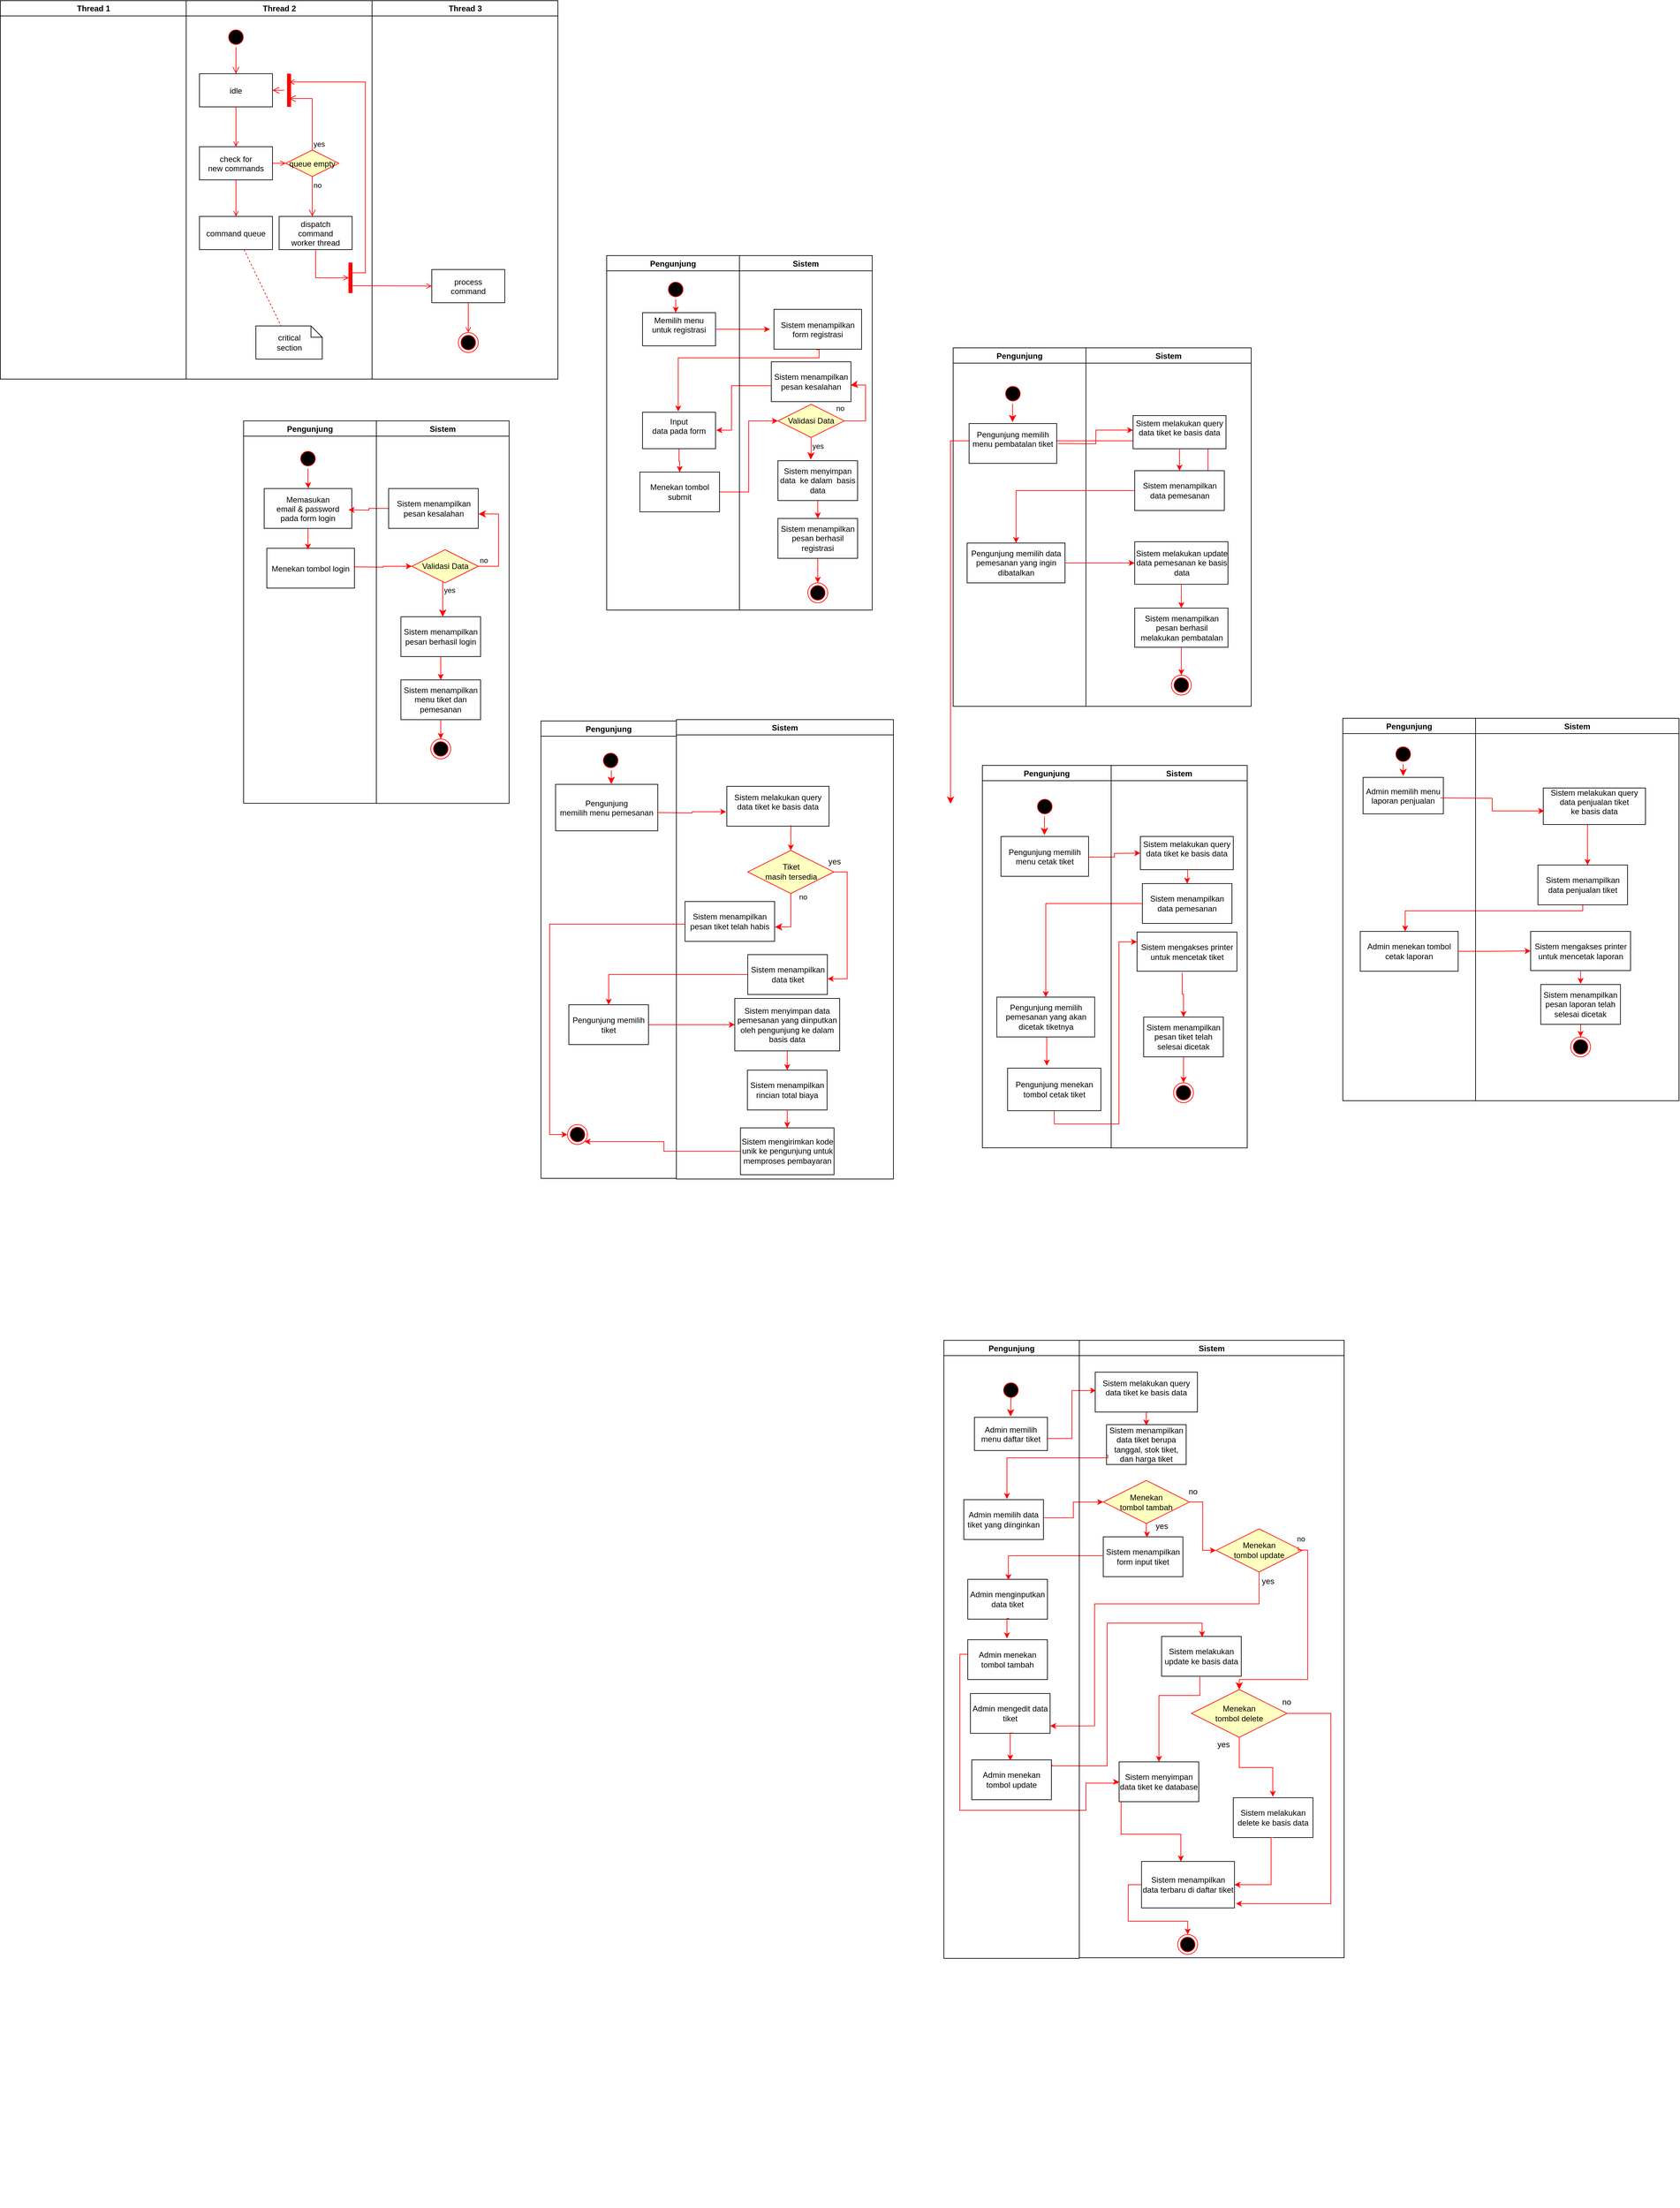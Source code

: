 <mxfile version="20.0.1" type="github">
  <diagram name="Page-1" id="e7e014a7-5840-1c2e-5031-d8a46d1fe8dd">
    <mxGraphModel dx="1216" dy="697" grid="0" gridSize="10" guides="1" tooltips="1" connect="1" arrows="1" fold="1" page="0" pageScale="1" pageWidth="1169" pageHeight="826" background="none" math="0" shadow="0">
      <root>
        <mxCell id="0" />
        <mxCell id="1" parent="0" />
        <mxCell id="2" value="Thread 1" style="swimlane;whiteSpace=wrap" parent="1" vertex="1">
          <mxGeometry x="164.5" y="128" width="280" height="570" as="geometry" />
        </mxCell>
        <mxCell id="3" value="Thread 2" style="swimlane;whiteSpace=wrap" parent="1" vertex="1">
          <mxGeometry x="444.5" y="128" width="280" height="570" as="geometry" />
        </mxCell>
        <mxCell id="13" value="" style="ellipse;shape=startState;fillColor=#000000;strokeColor=#ff0000;" parent="3" vertex="1">
          <mxGeometry x="60" y="40" width="30" height="30" as="geometry" />
        </mxCell>
        <mxCell id="14" value="" style="edgeStyle=elbowEdgeStyle;elbow=horizontal;verticalAlign=bottom;endArrow=open;endSize=8;strokeColor=#FF0000;endFill=1;rounded=0" parent="3" source="13" target="15" edge="1">
          <mxGeometry x="40" y="20" as="geometry">
            <mxPoint x="55" y="90" as="targetPoint" />
          </mxGeometry>
        </mxCell>
        <mxCell id="15" value="idle" style="" parent="3" vertex="1">
          <mxGeometry x="20" y="110" width="110" height="50" as="geometry" />
        </mxCell>
        <mxCell id="16" value="check for &#xa;new commands" style="" parent="3" vertex="1">
          <mxGeometry x="20" y="220" width="110" height="50" as="geometry" />
        </mxCell>
        <mxCell id="17" value="" style="endArrow=open;strokeColor=#FF0000;endFill=1;rounded=0" parent="3" source="15" target="16" edge="1">
          <mxGeometry relative="1" as="geometry" />
        </mxCell>
        <mxCell id="18" value="command queue" style="" parent="3" vertex="1">
          <mxGeometry x="20" y="325" width="110" height="50" as="geometry" />
        </mxCell>
        <mxCell id="19" value="" style="endArrow=open;strokeColor=#FF0000;endFill=1;rounded=0" parent="3" source="16" target="18" edge="1">
          <mxGeometry relative="1" as="geometry" />
        </mxCell>
        <mxCell id="21" value="queue empty" style="rhombus;fillColor=#ffffc0;strokeColor=#ff0000;" parent="3" vertex="1">
          <mxGeometry x="150" y="225" width="80" height="40" as="geometry" />
        </mxCell>
        <mxCell id="22" value="yes" style="edgeStyle=elbowEdgeStyle;elbow=horizontal;align=left;verticalAlign=bottom;endArrow=open;endSize=8;strokeColor=#FF0000;exitX=0.5;exitY=0;endFill=1;rounded=0;entryX=0.75;entryY=0.5;entryPerimeter=0" parent="3" source="21" target="25" edge="1">
          <mxGeometry x="-1" relative="1" as="geometry">
            <mxPoint x="160" y="150" as="targetPoint" />
            <Array as="points">
              <mxPoint x="190" y="180" />
            </Array>
          </mxGeometry>
        </mxCell>
        <mxCell id="23" value="no" style="edgeStyle=elbowEdgeStyle;elbow=horizontal;align=left;verticalAlign=top;endArrow=open;endSize=8;strokeColor=#FF0000;endFill=1;rounded=0" parent="3" source="21" target="30" edge="1">
          <mxGeometry x="-1" relative="1" as="geometry">
            <mxPoint x="190" y="305" as="targetPoint" />
          </mxGeometry>
        </mxCell>
        <mxCell id="24" value="" style="endArrow=open;strokeColor=#FF0000;endFill=1;rounded=0" parent="3" source="16" target="21" edge="1">
          <mxGeometry relative="1" as="geometry" />
        </mxCell>
        <mxCell id="25" value="" style="shape=line;strokeWidth=6;strokeColor=#ff0000;rotation=90" parent="3" vertex="1">
          <mxGeometry x="130" y="127.5" width="50" height="15" as="geometry" />
        </mxCell>
        <mxCell id="26" value="" style="edgeStyle=elbowEdgeStyle;elbow=horizontal;verticalAlign=bottom;endArrow=open;endSize=8;strokeColor=#FF0000;endFill=1;rounded=0" parent="3" source="25" target="15" edge="1">
          <mxGeometry x="130" y="90" as="geometry">
            <mxPoint x="230" y="140" as="targetPoint" />
          </mxGeometry>
        </mxCell>
        <mxCell id="30" value="dispatch&#xa;command&#xa;worker thread" style="" parent="3" vertex="1">
          <mxGeometry x="140" y="325" width="110" height="50" as="geometry" />
        </mxCell>
        <mxCell id="31" value="critical&#xa;section" style="shape=note;whiteSpace=wrap;size=17" parent="3" vertex="1">
          <mxGeometry x="105" y="490" width="100" height="50" as="geometry" />
        </mxCell>
        <mxCell id="32" value="" style="endArrow=none;strokeColor=#FF0000;endFill=0;rounded=0;dashed=1" parent="3" source="18" target="31" edge="1">
          <mxGeometry relative="1" as="geometry" />
        </mxCell>
        <mxCell id="34" value="" style="whiteSpace=wrap;strokeColor=#FF0000;fillColor=#FF0000" parent="3" vertex="1">
          <mxGeometry x="245" y="395" width="5" height="45" as="geometry" />
        </mxCell>
        <mxCell id="41" value="" style="edgeStyle=elbowEdgeStyle;elbow=horizontal;entryX=0;entryY=0.5;strokeColor=#FF0000;endArrow=open;endFill=1;rounded=0" parent="3" source="30" target="34" edge="1">
          <mxGeometry width="100" height="100" relative="1" as="geometry">
            <mxPoint x="60" y="480" as="sourcePoint" />
            <mxPoint x="160" y="380" as="targetPoint" />
            <Array as="points">
              <mxPoint x="195" y="400" />
            </Array>
          </mxGeometry>
        </mxCell>
        <mxCell id="4" value="Thread 3" style="swimlane;whiteSpace=wrap" parent="1" vertex="1">
          <mxGeometry x="724.5" y="128" width="280" height="570" as="geometry" />
        </mxCell>
        <mxCell id="33" value="process&#xa;command" style="" parent="4" vertex="1">
          <mxGeometry x="90" y="405" width="110" height="50" as="geometry" />
        </mxCell>
        <mxCell id="35" value="" style="edgeStyle=elbowEdgeStyle;elbow=horizontal;strokeColor=#FF0000;endArrow=open;endFill=1;rounded=0;entryX=0.25;entryY=0.5;entryPerimeter=0" parent="4" target="25" edge="1">
          <mxGeometry width="100" height="100" relative="1" as="geometry">
            <mxPoint x="-30" y="410" as="sourcePoint" />
            <mxPoint x="-120" y="120" as="targetPoint" />
            <Array as="points">
              <mxPoint x="-10" y="135" />
            </Array>
          </mxGeometry>
        </mxCell>
        <mxCell id="37" value="" style="edgeStyle=none;strokeColor=#FF0000;endArrow=open;endFill=1;rounded=0" parent="4" target="33" edge="1">
          <mxGeometry width="100" height="100" relative="1" as="geometry">
            <mxPoint x="-30" y="429.5" as="sourcePoint" />
            <mxPoint x="90" y="429.5" as="targetPoint" />
          </mxGeometry>
        </mxCell>
        <mxCell id="38" value="" style="ellipse;shape=endState;fillColor=#000000;strokeColor=#ff0000" parent="4" vertex="1">
          <mxGeometry x="130" y="500" width="30" height="30" as="geometry" />
        </mxCell>
        <mxCell id="39" value="" style="endArrow=open;strokeColor=#FF0000;endFill=1;rounded=0" parent="4" source="33" target="38" edge="1">
          <mxGeometry relative="1" as="geometry" />
        </mxCell>
        <mxCell id="8Wv1s0RG3uUk2_1PmtQP-125" style="edgeStyle=orthogonalEdgeStyle;rounded=0;orthogonalLoop=1;jettySize=auto;html=1;entryX=0.455;entryY=0;entryDx=0;entryDy=0;entryPerimeter=0;endArrow=classic;endFill=1;strokeColor=#FF0000;" parent="1" source="5" target="7" edge="1">
          <mxGeometry relative="1" as="geometry" />
        </mxCell>
        <mxCell id="5" value="" style="ellipse;shape=startState;fillColor=#000000;strokeColor=#ff0000;" parent="1" vertex="1">
          <mxGeometry x="1167" y="548.0" width="30" height="30" as="geometry" />
        </mxCell>
        <mxCell id="7" value="Memilih menu &#xa;untuk registrasi &#xa;" style="" parent="1" vertex="1">
          <mxGeometry x="1132" y="598.0" width="110" height="50" as="geometry" />
        </mxCell>
        <mxCell id="9" value="" style="endArrow=classic;strokeColor=#FF0000;endFill=1;rounded=0;edgeStyle=orthogonalEdgeStyle;startArrow=none;startFill=0;" parent="1" edge="1">
          <mxGeometry relative="1" as="geometry">
            <mxPoint x="1243" y="623" as="sourcePoint" />
            <mxPoint x="1324" y="623" as="targetPoint" />
          </mxGeometry>
        </mxCell>
        <mxCell id="eZNZcwMzqLfWpBYbHMe_-42" value="" style="edgeStyle=orthogonalEdgeStyle;rounded=0;orthogonalLoop=1;jettySize=auto;html=1;fillColor=#e51400;strokeColor=#FF0000;" parent="1" source="10" target="eZNZcwMzqLfWpBYbHMe_-41" edge="1">
          <mxGeometry relative="1" as="geometry">
            <Array as="points">
              <mxPoint x="1187" y="822" />
              <mxPoint x="1188" y="822" />
            </Array>
          </mxGeometry>
        </mxCell>
        <mxCell id="10" value="Input&#xa;data pada form &#xa;" style="" parent="1" vertex="1">
          <mxGeometry x="1132" y="748" width="110" height="54.89" as="geometry" />
        </mxCell>
        <mxCell id="11" value="" style="endArrow=classic;strokeColor=#FF0000;endFill=1;rounded=0;exitX=0.484;exitY=1.011;exitDx=0;exitDy=0;exitPerimeter=0;entryX=0.489;entryY=-0.021;entryDx=0;entryDy=0;entryPerimeter=0;edgeStyle=orthogonalEdgeStyle;" parent="1" source="8" target="10" edge="1">
          <mxGeometry relative="1" as="geometry">
            <mxPoint x="1188" y="748" as="targetPoint" />
            <Array as="points">
              <mxPoint x="1398" y="666" />
              <mxPoint x="1186" y="666" />
            </Array>
          </mxGeometry>
        </mxCell>
        <mxCell id="eZNZcwMzqLfWpBYbHMe_-54" style="edgeStyle=orthogonalEdgeStyle;rounded=0;orthogonalLoop=1;jettySize=auto;html=1;exitX=1;exitY=0.5;exitDx=0;exitDy=0;entryX=0;entryY=0.5;entryDx=0;entryDy=0;fillColor=#e51400;strokeColor=#FF0000;" parent="1" source="eZNZcwMzqLfWpBYbHMe_-41" target="eZNZcwMzqLfWpBYbHMe_-51" edge="1">
          <mxGeometry relative="1" as="geometry" />
        </mxCell>
        <mxCell id="eZNZcwMzqLfWpBYbHMe_-56" style="edgeStyle=orthogonalEdgeStyle;rounded=0;orthogonalLoop=1;jettySize=auto;html=1;exitX=0;exitY=0.5;exitDx=0;exitDy=0;fillColor=#e51400;strokeColor=#FF0000;" parent="1" source="eZNZcwMzqLfWpBYbHMe_-55" edge="1">
          <mxGeometry relative="1" as="geometry">
            <mxPoint x="1243" y="775" as="targetPoint" />
            <Array as="points">
              <mxPoint x="1326" y="708" />
              <mxPoint x="1266" y="708" />
              <mxPoint x="1266" y="775" />
              <mxPoint x="1243" y="775" />
            </Array>
          </mxGeometry>
        </mxCell>
        <mxCell id="8Wv1s0RG3uUk2_1PmtQP-128" style="edgeStyle=orthogonalEdgeStyle;rounded=0;orthogonalLoop=1;jettySize=auto;html=1;entryX=0.505;entryY=-0.007;entryDx=0;entryDy=0;entryPerimeter=0;endArrow=classic;endFill=1;strokeColor=#FF0000;" parent="1" source="vHE5_Gbzj4b-NchrdTDb-46" target="vHE5_Gbzj4b-NchrdTDb-48" edge="1">
          <mxGeometry relative="1" as="geometry" />
        </mxCell>
        <mxCell id="vHE5_Gbzj4b-NchrdTDb-46" value="" style="ellipse;shape=startState;fillColor=#000000;strokeColor=#ff0000;" parent="1" vertex="1">
          <mxGeometry x="613" y="802.89" width="30" height="30" as="geometry" />
        </mxCell>
        <mxCell id="vHE5_Gbzj4b-NchrdTDb-48" value="Memasukan&#xa;email &amp; password&#xa;pada form login" style="" parent="1" vertex="1">
          <mxGeometry x="562" y="862.89" width="132" height="60" as="geometry" />
        </mxCell>
        <mxCell id="vHE5_Gbzj4b-NchrdTDb-49" value="Menekan tombol login" style="" parent="1" vertex="1">
          <mxGeometry x="566" y="952.89" width="132" height="60" as="geometry" />
        </mxCell>
        <mxCell id="vHE5_Gbzj4b-NchrdTDb-50" value="" style="endArrow=classic;strokeColor=#FF0000;endFill=1;rounded=0" parent="1" edge="1">
          <mxGeometry relative="1" as="geometry">
            <mxPoint x="628" y="922.89" as="sourcePoint" />
            <mxPoint x="628" y="954.89" as="targetPoint" />
          </mxGeometry>
        </mxCell>
        <mxCell id="vHE5_Gbzj4b-NchrdTDb-54" style="edgeStyle=orthogonalEdgeStyle;rounded=0;orthogonalLoop=1;jettySize=auto;html=1;entryX=0;entryY=0.5;entryDx=0;entryDy=0;fillColor=#e51400;strokeColor=#FF0000;" parent="1" target="vHE5_Gbzj4b-NchrdTDb-60" edge="1">
          <mxGeometry relative="1" as="geometry">
            <mxPoint x="697" y="980.89" as="sourcePoint" />
          </mxGeometry>
        </mxCell>
        <mxCell id="8Wv1s0RG3uUk2_1PmtQP-127" style="edgeStyle=orthogonalEdgeStyle;rounded=0;orthogonalLoop=1;jettySize=auto;html=1;endArrow=classic;endFill=1;strokeColor=#FF0000;exitX=0;exitY=0.5;exitDx=0;exitDy=0;" parent="1" source="vHE5_Gbzj4b-NchrdTDb-64" edge="1">
          <mxGeometry relative="1" as="geometry">
            <mxPoint x="689" y="895" as="targetPoint" />
          </mxGeometry>
        </mxCell>
        <mxCell id="8zhCRBEXfcVp4ZQs6Kn2-67" value="Pengunjung" style="swimlane;startSize=23;" vertex="1" parent="1">
          <mxGeometry x="1078" y="512" width="200" height="534" as="geometry" />
        </mxCell>
        <mxCell id="eZNZcwMzqLfWpBYbHMe_-41" value="&lt;span lang=&quot;EN-GB&quot;&gt;Menekan tombol submit&lt;/span&gt;" style="whiteSpace=wrap;html=1;fillColor=rgb(255, 255, 255);strokeColor=rgb(0, 0, 0);fontColor=rgb(0, 0, 0);" parent="8zhCRBEXfcVp4ZQs6Kn2-67" vertex="1">
          <mxGeometry x="50" y="326.11" width="120" height="59.89" as="geometry" />
        </mxCell>
        <mxCell id="8zhCRBEXfcVp4ZQs6Kn2-68" value="Sistem" style="swimlane;startSize=23;" vertex="1" parent="1">
          <mxGeometry x="1278" y="512" width="200" height="534" as="geometry" />
        </mxCell>
        <mxCell id="eZNZcwMzqLfWpBYbHMe_-55" value="&lt;span lang=&quot;EN-GB&quot;&gt;Sistem menampilkan pesan kesalahan&lt;/span&gt;" style="whiteSpace=wrap;html=1;fillColor=rgb(255, 255, 255);strokeColor=rgb(0, 0, 0);fontColor=rgb(0, 0, 0);" parent="8zhCRBEXfcVp4ZQs6Kn2-68" vertex="1">
          <mxGeometry x="48" y="160.0" width="120" height="60" as="geometry" />
        </mxCell>
        <mxCell id="eZNZcwMzqLfWpBYbHMe_-51" value="Validasi Data" style="rhombus;whiteSpace=wrap;html=1;fillColor=#ffffc0;strokeColor=#ff0000;" parent="8zhCRBEXfcVp4ZQs6Kn2-68" vertex="1">
          <mxGeometry x="58" y="224" width="100" height="50" as="geometry" />
        </mxCell>
        <mxCell id="eZNZcwMzqLfWpBYbHMe_-52" value="no" style="edgeStyle=orthogonalEdgeStyle;html=1;align=left;verticalAlign=bottom;endArrow=classic;endSize=8;strokeColor=#ff0000;rounded=0;entryX=0.995;entryY=0.59;entryDx=0;entryDy=0;endFill=1;exitX=1;exitY=0.5;exitDx=0;exitDy=0;entryPerimeter=0;" parent="8zhCRBEXfcVp4ZQs6Kn2-68" source="eZNZcwMzqLfWpBYbHMe_-51" target="eZNZcwMzqLfWpBYbHMe_-55" edge="1">
          <mxGeometry x="-1" y="17" relative="1" as="geometry">
            <mxPoint x="-180" y="660.89" as="targetPoint" />
            <Array as="points">
              <mxPoint x="190" y="249" />
              <mxPoint x="190" y="195" />
              <mxPoint x="170" y="195" />
            </Array>
            <mxPoint x="-14" y="7" as="offset" />
          </mxGeometry>
        </mxCell>
        <mxCell id="eZNZcwMzqLfWpBYbHMe_-44" value="&lt;p&gt;&lt;span lang=&quot;EN-GB&quot;&gt;Sistem menyimpan data&amp;nbsp; ke dalam&amp;nbsp; basis data&lt;/span&gt;&lt;/p&gt;" style="whiteSpace=wrap;html=1;fillColor=rgb(255, 255, 255);strokeColor=rgb(0, 0, 0);fontColor=rgb(0, 0, 0);" parent="8zhCRBEXfcVp4ZQs6Kn2-68" vertex="1">
          <mxGeometry x="58" y="309.0" width="120" height="60" as="geometry" />
        </mxCell>
        <mxCell id="eZNZcwMzqLfWpBYbHMe_-53" value="yes" style="edgeStyle=orthogonalEdgeStyle;html=1;align=left;verticalAlign=top;endArrow=classic;endSize=8;strokeColor=#ff0000;rounded=0;entryX=0.411;entryY=-0.03;entryDx=0;entryDy=0;entryPerimeter=0;endFill=1;" parent="8zhCRBEXfcVp4ZQs6Kn2-68" source="eZNZcwMzqLfWpBYbHMe_-51" target="eZNZcwMzqLfWpBYbHMe_-44" edge="1">
          <mxGeometry x="-1" relative="1" as="geometry">
            <mxPoint x="-320" y="740.89" as="targetPoint" />
          </mxGeometry>
        </mxCell>
        <mxCell id="eZNZcwMzqLfWpBYbHMe_-46" value="&lt;span lang=&quot;EN-GB&quot;&gt;Sistem menampilkan pesan berhasil registrasi &lt;/span&gt;" style="whiteSpace=wrap;html=1;fillColor=rgb(255, 255, 255);strokeColor=rgb(0, 0, 0);fontColor=rgb(0, 0, 0);" parent="8zhCRBEXfcVp4ZQs6Kn2-68" vertex="1">
          <mxGeometry x="58" y="396.0" width="120" height="60" as="geometry" />
        </mxCell>
        <mxCell id="eZNZcwMzqLfWpBYbHMe_-48" style="edgeStyle=orthogonalEdgeStyle;rounded=0;orthogonalLoop=1;jettySize=auto;html=1;exitX=0.5;exitY=1;exitDx=0;exitDy=0;fillColor=#e51400;strokeColor=#FF0000;" parent="8zhCRBEXfcVp4ZQs6Kn2-68" source="eZNZcwMzqLfWpBYbHMe_-44" target="eZNZcwMzqLfWpBYbHMe_-46" edge="1">
          <mxGeometry relative="1" as="geometry" />
        </mxCell>
        <mxCell id="vHE5_Gbzj4b-NchrdTDb-42" value="" style="ellipse;html=1;shape=endState;fillColor=#000000;strokeColor=#ff0000;" parent="8zhCRBEXfcVp4ZQs6Kn2-68" vertex="1">
          <mxGeometry x="103" y="493" width="30" height="30" as="geometry" />
        </mxCell>
        <mxCell id="vHE5_Gbzj4b-NchrdTDb-43" style="edgeStyle=orthogonalEdgeStyle;rounded=0;orthogonalLoop=1;jettySize=auto;html=1;entryX=0.5;entryY=0;entryDx=0;entryDy=0;fillColor=#e51400;strokeColor=#FF0000;" parent="8zhCRBEXfcVp4ZQs6Kn2-68" source="eZNZcwMzqLfWpBYbHMe_-46" target="vHE5_Gbzj4b-NchrdTDb-42" edge="1">
          <mxGeometry relative="1" as="geometry" />
        </mxCell>
        <mxCell id="8" value="Sistem menampilkan &#xa;form registrasi" style="" parent="8zhCRBEXfcVp4ZQs6Kn2-68" vertex="1">
          <mxGeometry x="52" y="81.0" width="132" height="60" as="geometry" />
        </mxCell>
        <mxCell id="8zhCRBEXfcVp4ZQs6Kn2-83" value="" style="group" vertex="1" connectable="0" parent="1">
          <mxGeometry x="531" y="761" width="400" height="576.11" as="geometry" />
        </mxCell>
        <mxCell id="8zhCRBEXfcVp4ZQs6Kn2-71" value="Pengunjung" style="swimlane;startSize=23;" vertex="1" parent="8zhCRBEXfcVp4ZQs6Kn2-83">
          <mxGeometry width="200" height="576" as="geometry" />
        </mxCell>
        <mxCell id="8zhCRBEXfcVp4ZQs6Kn2-73" value="Sistem" style="swimlane;startSize=23;" vertex="1" parent="8zhCRBEXfcVp4ZQs6Kn2-83">
          <mxGeometry x="200" width="200" height="576.11" as="geometry" />
        </mxCell>
        <mxCell id="vHE5_Gbzj4b-NchrdTDb-60" value="Validasi Data" style="rhombus;whiteSpace=wrap;html=1;fillColor=#ffffc0;strokeColor=#ff0000;" parent="8zhCRBEXfcVp4ZQs6Kn2-73" vertex="1">
          <mxGeometry x="53.5" y="194" width="100" height="50" as="geometry" />
        </mxCell>
        <mxCell id="vHE5_Gbzj4b-NchrdTDb-64" value="&lt;span lang=&quot;EN-GB&quot;&gt;Sistem menampilkan pesan kesalahan&lt;/span&gt;" style="whiteSpace=wrap;html=1;fillColor=rgb(255, 255, 255);strokeColor=rgb(0, 0, 0);fontColor=rgb(0, 0, 0);" parent="8zhCRBEXfcVp4ZQs6Kn2-73" vertex="1">
          <mxGeometry x="18.5" y="101.89" width="135" height="60" as="geometry" />
        </mxCell>
        <mxCell id="vHE5_Gbzj4b-NchrdTDb-61" value="no" style="edgeStyle=orthogonalEdgeStyle;html=1;align=left;verticalAlign=bottom;endArrow=classic;endSize=8;strokeColor=#ff0000;rounded=0;entryX=1.003;entryY=0.638;entryDx=0;entryDy=0;entryPerimeter=0;endFill=1;exitX=1;exitY=0.5;exitDx=0;exitDy=0;" parent="8zhCRBEXfcVp4ZQs6Kn2-73" source="vHE5_Gbzj4b-NchrdTDb-60" target="vHE5_Gbzj4b-NchrdTDb-64" edge="1">
          <mxGeometry x="-1" relative="1" as="geometry">
            <mxPoint x="-204" y="686.78" as="targetPoint" />
            <Array as="points">
              <mxPoint x="184" y="219" />
              <mxPoint x="184" y="140" />
            </Array>
          </mxGeometry>
        </mxCell>
        <mxCell id="vHE5_Gbzj4b-NchrdTDb-59" value="&lt;span lang=&quot;EN-GB&quot;&gt;Sistem menampilkan menu tiket dan pemesanan&lt;/span&gt;" style="whiteSpace=wrap;html=1;fillColor=rgb(255, 255, 255);strokeColor=rgb(0, 0, 0);fontColor=rgb(0, 0, 0);" parent="8zhCRBEXfcVp4ZQs6Kn2-73" vertex="1">
          <mxGeometry x="37" y="390.11" width="120" height="60" as="geometry" />
        </mxCell>
        <mxCell id="vHE5_Gbzj4b-NchrdTDb-57" value="&lt;p&gt;&lt;span lang=&quot;EN-GB&quot;&gt;Sistem menampilkan pesan berhasil login &lt;/span&gt;&lt;/p&gt;" style="whiteSpace=wrap;html=1;fillColor=rgb(255, 255, 255);strokeColor=rgb(0, 0, 0);fontColor=rgb(0, 0, 0);" parent="8zhCRBEXfcVp4ZQs6Kn2-73" vertex="1">
          <mxGeometry x="37" y="295.0" width="120" height="60" as="geometry" />
        </mxCell>
        <mxCell id="vHE5_Gbzj4b-NchrdTDb-65" value="" style="ellipse;html=1;shape=endState;fillColor=#000000;strokeColor=#ff0000;" parent="8zhCRBEXfcVp4ZQs6Kn2-73" vertex="1">
          <mxGeometry x="82" y="479.11" width="30" height="30" as="geometry" />
        </mxCell>
        <mxCell id="vHE5_Gbzj4b-NchrdTDb-62" value="yes" style="edgeStyle=orthogonalEdgeStyle;html=1;align=left;verticalAlign=top;endArrow=classic;endSize=8;strokeColor=#ff0000;rounded=0;endFill=1;" parent="8zhCRBEXfcVp4ZQs6Kn2-73" source="vHE5_Gbzj4b-NchrdTDb-60" target="vHE5_Gbzj4b-NchrdTDb-57" edge="1">
          <mxGeometry x="-1" relative="1" as="geometry">
            <mxPoint x="-479" y="691.89" as="targetPoint" />
            <Array as="points">
              <mxPoint x="100" y="271" />
              <mxPoint x="100" y="271" />
            </Array>
          </mxGeometry>
        </mxCell>
        <mxCell id="vHE5_Gbzj4b-NchrdTDb-56" style="edgeStyle=orthogonalEdgeStyle;rounded=0;orthogonalLoop=1;jettySize=auto;html=1;exitX=0.5;exitY=1;exitDx=0;exitDy=0;fillColor=#e51400;strokeColor=#FF0000;" parent="8zhCRBEXfcVp4ZQs6Kn2-73" source="vHE5_Gbzj4b-NchrdTDb-57" target="vHE5_Gbzj4b-NchrdTDb-59" edge="1">
          <mxGeometry relative="1" as="geometry" />
        </mxCell>
        <mxCell id="vHE5_Gbzj4b-NchrdTDb-58" style="edgeStyle=orthogonalEdgeStyle;rounded=0;orthogonalLoop=1;jettySize=auto;html=1;entryX=0.5;entryY=0;entryDx=0;entryDy=0;fillColor=#e51400;strokeColor=#FF0000;" parent="8zhCRBEXfcVp4ZQs6Kn2-73" source="vHE5_Gbzj4b-NchrdTDb-59" target="vHE5_Gbzj4b-NchrdTDb-65" edge="1">
          <mxGeometry relative="1" as="geometry" />
        </mxCell>
        <mxCell id="8zhCRBEXfcVp4ZQs6Kn2-98" value="" style="group" vertex="1" connectable="0" parent="1">
          <mxGeometry x="1590" y="2146" width="901" height="1306" as="geometry" />
        </mxCell>
        <mxCell id="8zhCRBEXfcVp4ZQs6Kn2-99" value="Pengunjung" style="swimlane;startSize=23;" vertex="1" parent="8zhCRBEXfcVp4ZQs6Kn2-98">
          <mxGeometry x="-4" width="204" height="931" as="geometry" />
        </mxCell>
        <mxCell id="8Wv1s0RG3uUk2_1PmtQP-42" value="" style="edgeStyle=elbowEdgeStyle;elbow=horizontal;verticalAlign=bottom;endArrow=classic;endSize=8;strokeColor=#FF0000;endFill=1;rounded=0;startArrow=none;entryX=0.487;entryY=-0.027;entryDx=0;entryDy=0;entryPerimeter=0;" parent="8zhCRBEXfcVp4ZQs6Kn2-99" target="8Wv1s0RG3uUk2_1PmtQP-43" edge="1">
          <mxGeometry x="-274" y="210.89" as="geometry">
            <mxPoint x="-259" y="280.89" as="targetPoint" />
            <mxPoint x="101" y="86" as="sourcePoint" />
          </mxGeometry>
        </mxCell>
        <mxCell id="8Wv1s0RG3uUk2_1PmtQP-43" value="Admin memilih &#xa;menu daftar tiket" style="" parent="8zhCRBEXfcVp4ZQs6Kn2-99" vertex="1">
          <mxGeometry x="46" y="116" width="110" height="50" as="geometry" />
        </mxCell>
        <mxCell id="8zhCRBEXfcVp4ZQs6Kn2-123" value="" style="edgeStyle=orthogonalEdgeStyle;rounded=0;orthogonalLoop=1;jettySize=auto;html=1;strokeColor=#FF0000;entryX=0.5;entryY=0.022;entryDx=0;entryDy=0;entryPerimeter=0;" edge="1" parent="8zhCRBEXfcVp4ZQs6Kn2-99" source="8Wv1s0RG3uUk2_1PmtQP-44" target="8Wv1s0RG3uUk2_1PmtQP-65">
          <mxGeometry relative="1" as="geometry" />
        </mxCell>
        <mxCell id="8Wv1s0RG3uUk2_1PmtQP-44" value="Sistem melakukan query&#xa;data tiket ke basis data &#xa;" style="" parent="8zhCRBEXfcVp4ZQs6Kn2-99" vertex="1">
          <mxGeometry x="228" y="48" width="154" height="60" as="geometry" />
        </mxCell>
        <mxCell id="8Wv1s0RG3uUk2_1PmtQP-45" value="" style="endArrow=classic;strokeColor=#FF0000;endFill=1;rounded=0;entryX=0.008;entryY=0.46;entryDx=0;entryDy=0;entryPerimeter=0;exitX=0.994;exitY=0.638;exitDx=0;exitDy=0;exitPerimeter=0;edgeStyle=orthogonalEdgeStyle;" parent="8zhCRBEXfcVp4ZQs6Kn2-99" edge="1" target="8Wv1s0RG3uUk2_1PmtQP-44" source="8Wv1s0RG3uUk2_1PmtQP-43">
          <mxGeometry relative="1" as="geometry">
            <mxPoint x="101" y="166" as="sourcePoint" />
            <mxPoint x="101" y="196" as="targetPoint" />
            <Array as="points">
              <mxPoint x="193" y="148" />
              <mxPoint x="193" y="76" />
            </Array>
          </mxGeometry>
        </mxCell>
        <mxCell id="8Wv1s0RG3uUk2_1PmtQP-48" value="&lt;p&gt;&lt;span lang=&quot;EN-GB&quot;&gt;Sistem menampilkan form input tiket&lt;/span&gt;&lt;/p&gt;" style="whiteSpace=wrap;html=1;fillColor=rgb(255, 255, 255);strokeColor=rgb(0, 0, 0);fontColor=rgb(0, 0, 0);" parent="8zhCRBEXfcVp4ZQs6Kn2-99" vertex="1">
          <mxGeometry x="240.11" y="296.0" width="120" height="60" as="geometry" />
        </mxCell>
        <mxCell id="8Wv1s0RG3uUk2_1PmtQP-50" value="&lt;span lang=&quot;EN-GB&quot;&gt;Admin menginputkan data tiket&lt;/span&gt;" style="whiteSpace=wrap;html=1;fillColor=rgb(255, 255, 255);strokeColor=rgb(0, 0, 0);fontColor=rgb(0, 0, 0);" parent="8zhCRBEXfcVp4ZQs6Kn2-99" vertex="1">
          <mxGeometry x="36" y="360" width="120" height="60" as="geometry" />
        </mxCell>
        <mxCell id="8Wv1s0RG3uUk2_1PmtQP-47" style="edgeStyle=orthogonalEdgeStyle;rounded=0;orthogonalLoop=1;jettySize=auto;html=1;exitX=0.003;exitY=0.475;exitDx=0;exitDy=0;fillColor=#e51400;strokeColor=#FF0000;entryX=0.51;entryY=0.018;entryDx=0;entryDy=0;entryPerimeter=0;exitPerimeter=0;" parent="8zhCRBEXfcVp4ZQs6Kn2-99" source="8Wv1s0RG3uUk2_1PmtQP-48" target="8Wv1s0RG3uUk2_1PmtQP-50" edge="1">
          <mxGeometry relative="1" as="geometry" />
        </mxCell>
        <mxCell id="8zhCRBEXfcVp4ZQs6Kn2-124" style="edgeStyle=orthogonalEdgeStyle;rounded=0;orthogonalLoop=1;jettySize=auto;html=1;entryX=1.001;entryY=0.814;entryDx=0;entryDy=0;entryPerimeter=0;endArrow=classic;endFill=1;strokeColor=#FF0000;exitX=0.5;exitY=1;exitDx=0;exitDy=0;" edge="1" parent="8zhCRBEXfcVp4ZQs6Kn2-99" source="8Wv1s0RG3uUk2_1PmtQP-51" target="8Wv1s0RG3uUk2_1PmtQP-72">
          <mxGeometry relative="1" as="geometry">
            <Array as="points">
              <mxPoint x="475" y="397" />
              <mxPoint x="227" y="397" />
              <mxPoint x="227" y="581" />
            </Array>
          </mxGeometry>
        </mxCell>
        <mxCell id="8Wv1s0RG3uUk2_1PmtQP-51" value="&lt;div&gt;Menekan&lt;/div&gt;&lt;div&gt;tombol update&lt;/div&gt;" style="rhombus;whiteSpace=wrap;html=1;fillColor=#ffffc0;strokeColor=#ff0000;" parent="8zhCRBEXfcVp4ZQs6Kn2-99" vertex="1">
          <mxGeometry x="410" y="284" width="129.78" height="64.89" as="geometry" />
        </mxCell>
        <mxCell id="8Wv1s0RG3uUk2_1PmtQP-58" value="&lt;p&gt;&lt;span lang=&quot;EN-GB&quot;&gt;Admin menekan tombol tambah&lt;/span&gt;&lt;/p&gt;" style="whiteSpace=wrap;html=1;fillColor=rgb(255, 255, 255);strokeColor=rgb(0, 0, 0);fontColor=rgb(0, 0, 0);" parent="8zhCRBEXfcVp4ZQs6Kn2-99" vertex="1">
          <mxGeometry x="36" y="451" width="120" height="60" as="geometry" />
        </mxCell>
        <mxCell id="8Wv1s0RG3uUk2_1PmtQP-49" value="" style="edgeStyle=orthogonalEdgeStyle;rounded=0;orthogonalLoop=1;jettySize=auto;html=1;strokeColor=#FF0000;entryX=0.492;entryY=-0.033;entryDx=0;entryDy=0;entryPerimeter=0;" parent="8zhCRBEXfcVp4ZQs6Kn2-99" target="8Wv1s0RG3uUk2_1PmtQP-58" edge="1">
          <mxGeometry relative="1" as="geometry">
            <mxPoint x="117" y="545.5" as="targetPoint" />
            <mxPoint x="98" y="419" as="sourcePoint" />
          </mxGeometry>
        </mxCell>
        <mxCell id="8Wv1s0RG3uUk2_1PmtQP-65" value="&lt;p&gt;&lt;span lang=&quot;EN-GB&quot;&gt;Sistem menampilkan data tiket berupa tanggal, stok tiket, dan harga tiket&lt;/span&gt;&lt;/p&gt;" style="whiteSpace=wrap;html=1;fillColor=rgb(255, 255, 255);strokeColor=rgb(0, 0, 0);fontColor=rgb(0, 0, 0);" parent="8zhCRBEXfcVp4ZQs6Kn2-99" vertex="1">
          <mxGeometry x="245" y="127" width="120" height="60" as="geometry" />
        </mxCell>
        <mxCell id="8Wv1s0RG3uUk2_1PmtQP-68" value="&lt;span lang=&quot;EN-GB&quot;&gt;Admin memilih data tiket yang diinginkan &lt;br&gt;&lt;/span&gt;" style="whiteSpace=wrap;html=1;fillColor=rgb(255, 255, 255);strokeColor=rgb(0, 0, 0);fontColor=rgb(0, 0, 0);" parent="8zhCRBEXfcVp4ZQs6Kn2-99" vertex="1">
          <mxGeometry x="30" y="240" width="120" height="60" as="geometry" />
        </mxCell>
        <mxCell id="8Wv1s0RG3uUk2_1PmtQP-69" value="" style="edgeStyle=orthogonalEdgeStyle;rounded=0;orthogonalLoop=1;jettySize=auto;html=1;strokeColor=#FF0000;" parent="8zhCRBEXfcVp4ZQs6Kn2-99" edge="1">
          <mxGeometry relative="1" as="geometry">
            <mxPoint x="245" y="173" as="sourcePoint" />
            <mxPoint x="95" y="239" as="targetPoint" />
            <Array as="points">
              <mxPoint x="247" y="177" />
              <mxPoint x="95" y="177" />
            </Array>
          </mxGeometry>
        </mxCell>
        <mxCell id="8Wv1s0RG3uUk2_1PmtQP-70" value="&lt;div&gt;Menekan&lt;/div&gt;&lt;div&gt;tombol delete&lt;/div&gt;" style="rhombus;whiteSpace=wrap;html=1;fillColor=#ffffc0;strokeColor=#ff0000;" parent="8zhCRBEXfcVp4ZQs6Kn2-99" vertex="1">
          <mxGeometry x="373" y="526.0" width="144" height="72" as="geometry" />
        </mxCell>
        <mxCell id="8Wv1s0RG3uUk2_1PmtQP-72" value="&lt;span lang=&quot;EN-GB&quot;&gt;Admin mengedit data tiket&lt;/span&gt;" style="whiteSpace=wrap;html=1;fillColor=rgb(255, 255, 255);strokeColor=rgb(0, 0, 0);fontColor=rgb(0, 0, 0);" parent="8zhCRBEXfcVp4ZQs6Kn2-99" vertex="1">
          <mxGeometry x="40" y="532" width="120" height="60" as="geometry" />
        </mxCell>
        <mxCell id="8Wv1s0RG3uUk2_1PmtQP-74" value="&lt;p&gt;&lt;span lang=&quot;EN-GB&quot;&gt;Admin menekan tombol update&lt;/span&gt;&lt;/p&gt;" style="whiteSpace=wrap;html=1;fillColor=rgb(255, 255, 255);strokeColor=rgb(0, 0, 0);fontColor=rgb(0, 0, 0);" parent="8zhCRBEXfcVp4ZQs6Kn2-99" vertex="1">
          <mxGeometry x="42" y="632" width="120" height="60" as="geometry" />
        </mxCell>
        <mxCell id="8Wv1s0RG3uUk2_1PmtQP-71" value="" style="edgeStyle=orthogonalEdgeStyle;rounded=0;orthogonalLoop=1;jettySize=auto;html=1;strokeColor=#FF0000;entryX=0.483;entryY=0.017;entryDx=0;entryDy=0;entryPerimeter=0;exitX=0.539;exitY=0.991;exitDx=0;exitDy=0;exitPerimeter=0;" parent="8zhCRBEXfcVp4ZQs6Kn2-99" source="8Wv1s0RG3uUk2_1PmtQP-72" target="8Wv1s0RG3uUk2_1PmtQP-74" edge="1">
          <mxGeometry relative="1" as="geometry">
            <mxPoint x="696" y="555.5" as="targetPoint" />
            <mxPoint x="93" y="601" as="sourcePoint" />
            <Array as="points">
              <mxPoint x="100" y="591" />
            </Array>
          </mxGeometry>
        </mxCell>
        <mxCell id="8Wv1s0RG3uUk2_1PmtQP-76" value="&lt;p&gt;&lt;span lang=&quot;EN-GB&quot;&gt;Sistem melakukan update ke basis data &lt;br&gt;&lt;/span&gt;&lt;/p&gt;" style="whiteSpace=wrap;html=1;fillColor=rgb(255, 255, 255);strokeColor=rgb(0, 0, 0);fontColor=rgb(0, 0, 0);" parent="8zhCRBEXfcVp4ZQs6Kn2-99" vertex="1">
          <mxGeometry x="328" y="446" width="120" height="60" as="geometry" />
        </mxCell>
        <mxCell id="8Wv1s0RG3uUk2_1PmtQP-73" value="" style="edgeStyle=orthogonalEdgeStyle;rounded=0;orthogonalLoop=1;jettySize=auto;html=1;strokeColor=#FF0000;entryX=0.508;entryY=0.017;entryDx=0;entryDy=0;entryPerimeter=0;exitX=1;exitY=0.133;exitDx=0;exitDy=0;exitPerimeter=0;" parent="8zhCRBEXfcVp4ZQs6Kn2-99" source="8Wv1s0RG3uUk2_1PmtQP-74" target="8Wv1s0RG3uUk2_1PmtQP-76" edge="1">
          <mxGeometry relative="1" as="geometry">
            <mxPoint x="163" y="660" as="sourcePoint" />
            <Array as="points">
              <mxPoint x="163" y="640" />
              <mxPoint x="163" y="641" />
              <mxPoint x="246" y="641" />
              <mxPoint x="246" y="426" />
              <mxPoint x="389" y="426" />
            </Array>
          </mxGeometry>
        </mxCell>
        <mxCell id="8Wv1s0RG3uUk2_1PmtQP-80" style="edgeStyle=orthogonalEdgeStyle;rounded=0;orthogonalLoop=1;jettySize=auto;html=1;entryX=0;entryY=0.5;entryDx=0;entryDy=0;strokeColor=#FF0000;" parent="8zhCRBEXfcVp4ZQs6Kn2-99" source="8Wv1s0RG3uUk2_1PmtQP-78" target="8Wv1s0RG3uUk2_1PmtQP-51" edge="1">
          <mxGeometry relative="1" as="geometry" />
        </mxCell>
        <mxCell id="8zhCRBEXfcVp4ZQs6Kn2-128" style="edgeStyle=orthogonalEdgeStyle;rounded=0;orthogonalLoop=1;jettySize=auto;html=1;entryX=0.549;entryY=0.017;entryDx=0;entryDy=0;entryPerimeter=0;endArrow=classic;endFill=1;strokeColor=#FF0000;" edge="1" parent="8zhCRBEXfcVp4ZQs6Kn2-99" source="8Wv1s0RG3uUk2_1PmtQP-78" target="8Wv1s0RG3uUk2_1PmtQP-48">
          <mxGeometry relative="1" as="geometry">
            <Array as="points">
              <mxPoint x="305" y="294" />
              <mxPoint x="306" y="294" />
            </Array>
          </mxGeometry>
        </mxCell>
        <mxCell id="8Wv1s0RG3uUk2_1PmtQP-78" value="&lt;div&gt;Menekan&lt;/div&gt;&lt;div&gt;tombol tambah&lt;/div&gt;" style="rhombus;whiteSpace=wrap;html=1;fillColor=#ffffc0;strokeColor=#ff0000;fontColor=rgb(0, 0, 0);" parent="8zhCRBEXfcVp4ZQs6Kn2-99" vertex="1">
          <mxGeometry x="240.11" y="211.11" width="129.78" height="64.89" as="geometry" />
        </mxCell>
        <mxCell id="8Wv1s0RG3uUk2_1PmtQP-91" style="edgeStyle=orthogonalEdgeStyle;rounded=0;orthogonalLoop=1;jettySize=auto;html=1;entryX=0;entryY=0.5;entryDx=0;entryDy=0;endArrow=classic;endFill=1;strokeColor=#FF0000;exitX=1.006;exitY=0.455;exitDx=0;exitDy=0;exitPerimeter=0;" parent="8zhCRBEXfcVp4ZQs6Kn2-99" source="8Wv1s0RG3uUk2_1PmtQP-68" target="8Wv1s0RG3uUk2_1PmtQP-78" edge="1">
          <mxGeometry relative="1" as="geometry" />
        </mxCell>
        <mxCell id="8Wv1s0RG3uUk2_1PmtQP-98" style="edgeStyle=orthogonalEdgeStyle;rounded=0;orthogonalLoop=1;jettySize=auto;html=1;entryX=0.496;entryY=-0.026;entryDx=0;entryDy=0;entryPerimeter=0;endArrow=classic;endFill=1;strokeColor=#FF0000;" parent="8zhCRBEXfcVp4ZQs6Kn2-99" source="8Wv1s0RG3uUk2_1PmtQP-70" target="8Wv1s0RG3uUk2_1PmtQP-87" edge="1">
          <mxGeometry relative="1" as="geometry" />
        </mxCell>
        <mxCell id="8Wv1s0RG3uUk2_1PmtQP-90" value="no" style="text;html=1;align=center;verticalAlign=middle;resizable=0;points=[];autosize=1;strokeColor=none;fillColor=none;" parent="8zhCRBEXfcVp4ZQs6Kn2-99" vertex="1">
          <mxGeometry x="360.11" y="218" width="30" height="20" as="geometry" />
        </mxCell>
        <mxCell id="8Wv1s0RG3uUk2_1PmtQP-100" value="yes" style="text;html=1;align=center;verticalAlign=middle;resizable=0;points=[];autosize=1;strokeColor=none;fillColor=none;" parent="8zhCRBEXfcVp4ZQs6Kn2-99" vertex="1">
          <mxGeometry x="313" y="270" width="30" height="20" as="geometry" />
        </mxCell>
        <mxCell id="8Wv1s0RG3uUk2_1PmtQP-101" value="yes" style="text;html=1;align=center;verticalAlign=middle;resizable=0;points=[];autosize=1;strokeColor=none;fillColor=none;" parent="8zhCRBEXfcVp4ZQs6Kn2-99" vertex="1">
          <mxGeometry x="473" y="353" width="30" height="20" as="geometry" />
        </mxCell>
        <mxCell id="8Wv1s0RG3uUk2_1PmtQP-102" value="yes" style="text;html=1;align=center;verticalAlign=middle;resizable=0;points=[];autosize=1;strokeColor=none;fillColor=none;" parent="8zhCRBEXfcVp4ZQs6Kn2-99" vertex="1">
          <mxGeometry x="406" y="599.05" width="30" height="20" as="geometry" />
        </mxCell>
        <mxCell id="8Wv1s0RG3uUk2_1PmtQP-129" value="" style="ellipse;html=1;shape=startState;fillColor=#000000;strokeColor=#ff0000;" parent="8zhCRBEXfcVp4ZQs6Kn2-99" vertex="1">
          <mxGeometry x="86" y="60" width="30" height="30" as="geometry" />
        </mxCell>
        <mxCell id="8Wv1s0RG3uUk2_1PmtQP-53" value="no" style="edgeStyle=orthogonalEdgeStyle;html=1;align=left;verticalAlign=top;endArrow=classic;endSize=8;strokeColor=#ff0000;rounded=0;endFill=1;entryX=0.5;entryY=0;entryDx=0;entryDy=0;exitX=0.955;exitY=0.416;exitDx=0;exitDy=0;exitPerimeter=0;" parent="8zhCRBEXfcVp4ZQs6Kn2-99" source="8Wv1s0RG3uUk2_1PmtQP-51" target="8Wv1s0RG3uUk2_1PmtQP-70" edge="1">
          <mxGeometry x="-1" y="-25" relative="1" as="geometry">
            <mxPoint x="796.5" y="278.5" as="targetPoint" />
            <mxPoint x="21" y="-25" as="offset" />
            <Array as="points">
              <mxPoint x="534" y="316" />
              <mxPoint x="548" y="316" />
              <mxPoint x="548" y="511" />
              <mxPoint x="445" y="511" />
            </Array>
          </mxGeometry>
        </mxCell>
        <mxCell id="8Wv1s0RG3uUk2_1PmtQP-87" value="&lt;p&gt;&lt;span lang=&quot;EN-GB&quot;&gt;Sistem melakukan delete ke basis data &lt;br&gt;&lt;/span&gt;&lt;/p&gt;" style="whiteSpace=wrap;html=1;fillColor=rgb(255, 255, 255);strokeColor=rgb(0, 0, 0);fontColor=rgb(0, 0, 0);" parent="8zhCRBEXfcVp4ZQs6Kn2-99" vertex="1">
          <mxGeometry x="436" y="689" width="120" height="60" as="geometry" />
        </mxCell>
        <mxCell id="8Wv1s0RG3uUk2_1PmtQP-62" value="&lt;p&gt;&lt;span lang=&quot;EN-GB&quot;&gt;Sistem menampilkan data terbaru di daftar tiket&lt;/span&gt;&lt;/p&gt;" style="whiteSpace=wrap;html=1;fillColor=rgb(255, 255, 255);strokeColor=rgb(0, 0, 0);fontColor=rgb(0, 0, 0);" parent="8zhCRBEXfcVp4ZQs6Kn2-99" vertex="1">
          <mxGeometry x="297.78" y="784.95" width="140" height="70" as="geometry" />
        </mxCell>
        <mxCell id="8Wv1s0RG3uUk2_1PmtQP-56" value="" style="ellipse;html=1;shape=endState;fillColor=#000000;strokeColor=#ff0000;" parent="8zhCRBEXfcVp4ZQs6Kn2-99" vertex="1">
          <mxGeometry x="352.28" y="894.95" width="30" height="30" as="geometry" />
        </mxCell>
        <mxCell id="8Wv1s0RG3uUk2_1PmtQP-61" style="edgeStyle=orthogonalEdgeStyle;rounded=0;orthogonalLoop=1;jettySize=auto;html=1;exitX=0;exitY=0.5;exitDx=0;exitDy=0;entryX=0.5;entryY=0;entryDx=0;entryDy=0;strokeColor=#FF0000;" parent="8zhCRBEXfcVp4ZQs6Kn2-99" source="8Wv1s0RG3uUk2_1PmtQP-62" target="8Wv1s0RG3uUk2_1PmtQP-56" edge="1">
          <mxGeometry relative="1" as="geometry" />
        </mxCell>
        <mxCell id="8zhCRBEXfcVp4ZQs6Kn2-127" style="edgeStyle=orthogonalEdgeStyle;rounded=0;orthogonalLoop=1;jettySize=auto;html=1;entryX=1;entryY=0.5;entryDx=0;entryDy=0;endArrow=classic;endFill=1;strokeColor=#FF0000;" edge="1" parent="8zhCRBEXfcVp4ZQs6Kn2-99" target="8Wv1s0RG3uUk2_1PmtQP-62">
          <mxGeometry relative="1" as="geometry">
            <mxPoint x="496" y="749" as="sourcePoint" />
            <Array as="points">
              <mxPoint x="493" y="749" />
              <mxPoint x="493" y="820" />
            </Array>
          </mxGeometry>
        </mxCell>
        <mxCell id="8Wv1s0RG3uUk2_1PmtQP-60" value="&lt;p&gt;&lt;span lang=&quot;EN-GB&quot;&gt;Sistem menyimpan data tiket ke database&lt;br&gt;&lt;/span&gt;&lt;/p&gt;" style="whiteSpace=wrap;html=1;fillColor=rgb(255, 255, 255);strokeColor=rgb(0, 0, 0);fontColor=rgb(0, 0, 0);" parent="8zhCRBEXfcVp4ZQs6Kn2-99" vertex="1">
          <mxGeometry x="264" y="634.95" width="120" height="60" as="geometry" />
        </mxCell>
        <mxCell id="8Wv1s0RG3uUk2_1PmtQP-75" value="" style="edgeStyle=orthogonalEdgeStyle;rounded=0;orthogonalLoop=1;jettySize=auto;html=1;strokeColor=#FF0000;entryX=0.5;entryY=0;entryDx=0;entryDy=0;exitX=0.48;exitY=1.015;exitDx=0;exitDy=0;exitPerimeter=0;" parent="8zhCRBEXfcVp4ZQs6Kn2-99" source="8Wv1s0RG3uUk2_1PmtQP-76" edge="1" target="8Wv1s0RG3uUk2_1PmtQP-60">
          <mxGeometry relative="1" as="geometry">
            <mxPoint x="324" y="968" as="targetPoint" />
            <Array as="points">
              <mxPoint x="386" y="535" />
              <mxPoint x="324" y="535" />
            </Array>
          </mxGeometry>
        </mxCell>
        <mxCell id="8Wv1s0RG3uUk2_1PmtQP-57" value="" style="edgeStyle=orthogonalEdgeStyle;rounded=0;orthogonalLoop=1;jettySize=auto;html=1;strokeColor=#FF0000;exitX=-0.001;exitY=0.365;exitDx=0;exitDy=0;exitPerimeter=0;endArrow=classic;endFill=1;entryX=0;entryY=0.5;entryDx=0;entryDy=0;" parent="8zhCRBEXfcVp4ZQs6Kn2-99" source="8Wv1s0RG3uUk2_1PmtQP-58" target="8Wv1s0RG3uUk2_1PmtQP-60" edge="1">
          <mxGeometry relative="1" as="geometry">
            <mxPoint x="121" y="541.5" as="sourcePoint" />
            <mxPoint x="262" y="656" as="targetPoint" />
            <Array as="points">
              <mxPoint x="24" y="473" />
              <mxPoint x="24" y="708" />
              <mxPoint x="214" y="708" />
              <mxPoint x="214" y="667" />
              <mxPoint x="262" y="667" />
              <mxPoint x="262" y="665" />
            </Array>
          </mxGeometry>
        </mxCell>
        <mxCell id="8Wv1s0RG3uUk2_1PmtQP-59" value="" style="edgeStyle=orthogonalEdgeStyle;rounded=0;orthogonalLoop=1;jettySize=auto;html=1;strokeColor=#FF0000;" parent="8zhCRBEXfcVp4ZQs6Kn2-99" source="8Wv1s0RG3uUk2_1PmtQP-60" edge="1">
          <mxGeometry relative="1" as="geometry">
            <Array as="points">
              <mxPoint x="267" y="744" />
              <mxPoint x="357" y="744" />
            </Array>
            <mxPoint x="357" y="785" as="targetPoint" />
          </mxGeometry>
        </mxCell>
        <mxCell id="8zhCRBEXfcVp4ZQs6Kn2-100" value="Sistem" style="swimlane;startSize=23;" vertex="1" parent="8zhCRBEXfcVp4ZQs6Kn2-98">
          <mxGeometry x="200" width="399" height="930" as="geometry" />
        </mxCell>
        <mxCell id="8zhCRBEXfcVp4ZQs6Kn2-97" value="" style="group" vertex="1" connectable="0" parent="1">
          <mxGeometry x="1600" y="651" width="495" height="576.11" as="geometry" />
        </mxCell>
        <mxCell id="8zhCRBEXfcVp4ZQs6Kn2-86" value="Pengunjung" style="swimlane;startSize=23;" vertex="1" parent="8zhCRBEXfcVp4ZQs6Kn2-97">
          <mxGeometry width="200" height="540" as="geometry" />
        </mxCell>
        <mxCell id="vHE5_Gbzj4b-NchrdTDb-109" value="&lt;span lang=&quot;EN-GB&quot;&gt;Pengunjung memilih data pemesanan yang ingin dibatalkan&lt;/span&gt;" style="whiteSpace=wrap;html=1;fillColor=rgb(255, 255, 255);strokeColor=rgb(0, 0, 0);fontColor=rgb(0, 0, 0);" parent="8zhCRBEXfcVp4ZQs6Kn2-86" vertex="1">
          <mxGeometry x="21" y="294" width="147.5" height="60" as="geometry" />
        </mxCell>
        <mxCell id="8zhCRBEXfcVp4ZQs6Kn2-87" value="Sistem" style="swimlane;startSize=23;" vertex="1" parent="8zhCRBEXfcVp4ZQs6Kn2-97">
          <mxGeometry x="200" width="249" height="540" as="geometry" />
        </mxCell>
        <mxCell id="8zhCRBEXfcVp4ZQs6Kn2-90" value="no" style="edgeStyle=orthogonalEdgeStyle;html=1;align=left;verticalAlign=bottom;endArrow=classic;endSize=8;strokeColor=#ff0000;rounded=0;entryX=1.003;entryY=0.638;entryDx=0;entryDy=0;entryPerimeter=0;endFill=1;exitX=1;exitY=0.5;exitDx=0;exitDy=0;" edge="1" parent="8zhCRBEXfcVp4ZQs6Kn2-87" target="8zhCRBEXfcVp4ZQs6Kn2-89">
          <mxGeometry x="-1" relative="1" as="geometry">
            <mxPoint x="-204" y="686.78" as="targetPoint" />
            <Array as="points">
              <mxPoint x="184" y="219" />
              <mxPoint x="184" y="140" />
            </Array>
            <mxPoint x="153.5" y="219" as="sourcePoint" />
          </mxGeometry>
        </mxCell>
        <mxCell id="vHE5_Gbzj4b-NchrdTDb-92" value="" style="ellipse;shape=startState;fillColor=#000000;strokeColor=#ff0000;" parent="8zhCRBEXfcVp4ZQs6Kn2-87" vertex="1">
          <mxGeometry x="-125" y="54" width="30" height="30" as="geometry" />
        </mxCell>
        <mxCell id="vHE5_Gbzj4b-NchrdTDb-93" value="" style="edgeStyle=elbowEdgeStyle;elbow=horizontal;verticalAlign=bottom;endArrow=classic;endSize=8;strokeColor=#FF0000;endFill=1;rounded=0;entryX=0.498;entryY=-0.036;entryDx=0;entryDy=0;entryPerimeter=0;" parent="8zhCRBEXfcVp4ZQs6Kn2-87" source="vHE5_Gbzj4b-NchrdTDb-92" target="vHE5_Gbzj4b-NchrdTDb-94" edge="1">
          <mxGeometry x="-495" y="188.89" as="geometry">
            <mxPoint x="-480" y="258.89" as="targetPoint" />
          </mxGeometry>
        </mxCell>
        <mxCell id="vHE5_Gbzj4b-NchrdTDb-94" value="Pengunjung memilih&#xa;menu pembatalan tiket&#xa;" style="" parent="8zhCRBEXfcVp4ZQs6Kn2-87" vertex="1">
          <mxGeometry x="-176" y="114" width="132" height="60" as="geometry" />
        </mxCell>
        <mxCell id="vHE5_Gbzj4b-NchrdTDb-95" value="Sistem melakukan query&#xa;data tiket ke basis data&#xa;" style="" parent="8zhCRBEXfcVp4ZQs6Kn2-87" vertex="1">
          <mxGeometry x="71" y="102" width="140" height="50" as="geometry" />
        </mxCell>
        <mxCell id="vHE5_Gbzj4b-NchrdTDb-96" value="" style="endArrow=classic;strokeColor=#FF0000;endFill=1;rounded=0;edgeStyle=orthogonalEdgeStyle;entryX=0.001;entryY=0.438;entryDx=0;entryDy=0;entryPerimeter=0;" parent="8zhCRBEXfcVp4ZQs6Kn2-87" target="vHE5_Gbzj4b-NchrdTDb-95" edge="1">
          <mxGeometry relative="1" as="geometry">
            <mxPoint x="-42" y="144" as="sourcePoint" />
            <mxPoint x="65" y="114" as="targetPoint" />
          </mxGeometry>
        </mxCell>
        <mxCell id="vHE5_Gbzj4b-NchrdTDb-99" value="&lt;p&gt;&lt;/p&gt;&lt;p&gt;&lt;span lang=&quot;EN-GB&quot;&gt;Sistem melakukan update data pemesanan ke basis data&lt;br&gt;&lt;/span&gt;&lt;/p&gt;" style="whiteSpace=wrap;html=1;fillColor=rgb(255, 255, 255);strokeColor=rgb(0, 0, 0);fontColor=rgb(0, 0, 0);" parent="8zhCRBEXfcVp4ZQs6Kn2-87" vertex="1">
          <mxGeometry x="73.5" y="292" width="140.5" height="64.11" as="geometry" />
        </mxCell>
        <mxCell id="vHE5_Gbzj4b-NchrdTDb-101" value="&lt;span lang=&quot;EN-GB&quot;&gt;Sistem menampilkan pesan berhasil melakukan pembatalan &lt;/span&gt;" style="whiteSpace=wrap;html=1;fillColor=rgb(255, 255, 255);strokeColor=rgb(0, 0, 0);fontColor=rgb(0, 0, 0);" parent="8zhCRBEXfcVp4ZQs6Kn2-87" vertex="1">
          <mxGeometry x="73.5" y="392" width="140.5" height="59" as="geometry" />
        </mxCell>
        <mxCell id="vHE5_Gbzj4b-NchrdTDb-98" style="edgeStyle=orthogonalEdgeStyle;rounded=0;orthogonalLoop=1;jettySize=auto;html=1;exitX=0.5;exitY=1;exitDx=0;exitDy=0;fillColor=#e51400;strokeColor=#FF0000;" parent="8zhCRBEXfcVp4ZQs6Kn2-87" source="vHE5_Gbzj4b-NchrdTDb-99" target="vHE5_Gbzj4b-NchrdTDb-101" edge="1">
          <mxGeometry relative="1" as="geometry" />
        </mxCell>
        <mxCell id="vHE5_Gbzj4b-NchrdTDb-107" value="" style="ellipse;html=1;shape=endState;fillColor=#000000;strokeColor=#ff0000;" parent="8zhCRBEXfcVp4ZQs6Kn2-87" vertex="1">
          <mxGeometry x="128.75" y="493" width="30" height="30" as="geometry" />
        </mxCell>
        <mxCell id="vHE5_Gbzj4b-NchrdTDb-100" style="edgeStyle=orthogonalEdgeStyle;rounded=0;orthogonalLoop=1;jettySize=auto;html=1;entryX=0.5;entryY=0;entryDx=0;entryDy=0;fillColor=#e51400;strokeColor=#FF0000;" parent="8zhCRBEXfcVp4ZQs6Kn2-87" source="vHE5_Gbzj4b-NchrdTDb-101" target="vHE5_Gbzj4b-NchrdTDb-107" edge="1">
          <mxGeometry relative="1" as="geometry" />
        </mxCell>
        <mxCell id="vHE5_Gbzj4b-NchrdTDb-106" value="&lt;p&gt;&lt;span lang=&quot;EN-GB&quot;&gt;Sistem menampilkan data pemesanan &lt;br&gt;&lt;/span&gt;&lt;/p&gt;" style="whiteSpace=wrap;html=1;fillColor=rgb(255, 255, 255);strokeColor=rgb(0, 0, 0);fontColor=rgb(0, 0, 0);" parent="8zhCRBEXfcVp4ZQs6Kn2-87" vertex="1">
          <mxGeometry x="73.5" y="185" width="135" height="60" as="geometry" />
        </mxCell>
        <mxCell id="vHE5_Gbzj4b-NchrdTDb-115" style="edgeStyle=orthogonalEdgeStyle;rounded=0;orthogonalLoop=1;jettySize=auto;html=1;entryX=0.5;entryY=0;entryDx=0;entryDy=0;endArrow=classic;endFill=1;strokeColor=#FF0000;" parent="8zhCRBEXfcVp4ZQs6Kn2-87" target="vHE5_Gbzj4b-NchrdTDb-106" edge="1">
          <mxGeometry relative="1" as="geometry">
            <mxPoint x="141" y="152" as="sourcePoint" />
          </mxGeometry>
        </mxCell>
        <mxCell id="vHE5_Gbzj4b-NchrdTDb-113" style="edgeStyle=orthogonalEdgeStyle;rounded=0;orthogonalLoop=1;jettySize=auto;html=1;entryX=0;entryY=0.5;entryDx=0;entryDy=0;strokeColor=#FF0000;exitX=1;exitY=0.5;exitDx=0;exitDy=0;" parent="8zhCRBEXfcVp4ZQs6Kn2-97" source="vHE5_Gbzj4b-NchrdTDb-109" target="vHE5_Gbzj4b-NchrdTDb-99" edge="1">
          <mxGeometry relative="1" as="geometry" />
        </mxCell>
        <mxCell id="vHE5_Gbzj4b-NchrdTDb-110" value="" style="edgeStyle=orthogonalEdgeStyle;rounded=0;orthogonalLoop=1;jettySize=auto;html=1;strokeColor=#FF0000;" parent="8zhCRBEXfcVp4ZQs6Kn2-97" source="vHE5_Gbzj4b-NchrdTDb-106" target="vHE5_Gbzj4b-NchrdTDb-109" edge="1">
          <mxGeometry relative="1" as="geometry" />
        </mxCell>
        <mxCell id="8zhCRBEXfcVp4ZQs6Kn2-104" value="" style="group" vertex="1" connectable="0" parent="1">
          <mxGeometry x="2187" y="1209" width="506.5" height="576.11" as="geometry" />
        </mxCell>
        <mxCell id="8zhCRBEXfcVp4ZQs6Kn2-105" value="Pengunjung" style="swimlane;startSize=23;" vertex="1" parent="8zhCRBEXfcVp4ZQs6Kn2-104">
          <mxGeometry width="200" height="576" as="geometry" />
        </mxCell>
        <mxCell id="8Wv1s0RG3uUk2_1PmtQP-119" value="&lt;span lang=&quot;EN-GB&quot;&gt;Admin menekan tombol cetak laporan&lt;/span&gt;" style="whiteSpace=wrap;html=1;fillColor=rgb(255, 255, 255);strokeColor=rgb(0, 0, 0);fontColor=rgb(0, 0, 0);" parent="8zhCRBEXfcVp4ZQs6Kn2-105" vertex="1">
          <mxGeometry x="26.25" y="321" width="147.5" height="60" as="geometry" />
        </mxCell>
        <mxCell id="8Wv1s0RG3uUk2_1PmtQP-115" value="" style="edgeStyle=orthogonalEdgeStyle;rounded=0;orthogonalLoop=1;jettySize=auto;html=1;strokeColor=#FF0000;" parent="8zhCRBEXfcVp4ZQs6Kn2-105" source="8Wv1s0RG3uUk2_1PmtQP-116" edge="1">
          <mxGeometry relative="1" as="geometry">
            <mxPoint x="94" y="321" as="targetPoint" />
            <Array as="points">
              <mxPoint x="94" y="290" />
              <mxPoint x="94" y="321" />
            </Array>
          </mxGeometry>
        </mxCell>
        <mxCell id="8zhCRBEXfcVp4ZQs6Kn2-106" value="Sistem" style="swimlane;startSize=23;" vertex="1" parent="8zhCRBEXfcVp4ZQs6Kn2-104">
          <mxGeometry x="200" width="306.5" height="576.11" as="geometry" />
        </mxCell>
        <mxCell id="8Wv1s0RG3uUk2_1PmtQP-107" value="Admin memilih menu &#xa;laporan penjualan" style="" parent="8zhCRBEXfcVp4ZQs6Kn2-106" vertex="1">
          <mxGeometry x="-169.5" y="89" width="121" height="55" as="geometry" />
        </mxCell>
        <mxCell id="8zhCRBEXfcVp4ZQs6Kn2-109" style="edgeStyle=orthogonalEdgeStyle;rounded=0;orthogonalLoop=1;jettySize=auto;html=1;strokeColor=#FF0000;exitX=0.433;exitY=0.982;exitDx=0;exitDy=0;exitPerimeter=0;" edge="1" parent="8zhCRBEXfcVp4ZQs6Kn2-106" source="8Wv1s0RG3uUk2_1PmtQP-109" target="8Wv1s0RG3uUk2_1PmtQP-116">
          <mxGeometry relative="1" as="geometry">
            <Array as="points">
              <mxPoint x="169" y="188" />
              <mxPoint x="169" y="188" />
            </Array>
          </mxGeometry>
        </mxCell>
        <mxCell id="8Wv1s0RG3uUk2_1PmtQP-109" value="Sistem melakukan query&#xa;data penjualan tiket &#xa;ke basis data&#xa;" style="" parent="8zhCRBEXfcVp4ZQs6Kn2-106" vertex="1">
          <mxGeometry x="102" y="105" width="154" height="55" as="geometry" />
        </mxCell>
        <mxCell id="8Wv1s0RG3uUk2_1PmtQP-110" value="" style="endArrow=classic;strokeColor=#FF0000;endFill=1;rounded=0;entryX=0.01;entryY=0.628;entryDx=0;entryDy=0;edgeStyle=orthogonalEdgeStyle;entryPerimeter=0;" parent="8zhCRBEXfcVp4ZQs6Kn2-106" target="8Wv1s0RG3uUk2_1PmtQP-109" edge="1">
          <mxGeometry relative="1" as="geometry">
            <mxPoint x="-53" y="120" as="sourcePoint" />
            <mxPoint x="-100.5" y="174" as="targetPoint" />
          </mxGeometry>
        </mxCell>
        <mxCell id="8Wv1s0RG3uUk2_1PmtQP-114" value="&lt;span lang=&quot;EN-GB&quot;&gt;Sistem mengakses printer untuk mencetak laporan&lt;/span&gt;" style="whiteSpace=wrap;html=1;fillColor=rgb(255, 255, 255);strokeColor=rgb(0, 0, 0);fontColor=rgb(0, 0, 0);" parent="8zhCRBEXfcVp4ZQs6Kn2-106" vertex="1">
          <mxGeometry x="83" y="321" width="150.5" height="59" as="geometry" />
        </mxCell>
        <mxCell id="8Wv1s0RG3uUk2_1PmtQP-117" value="" style="ellipse;html=1;shape=endState;fillColor=#000000;strokeColor=#ff0000;" parent="8zhCRBEXfcVp4ZQs6Kn2-106" vertex="1">
          <mxGeometry x="143.25" y="480" width="30" height="30" as="geometry" />
        </mxCell>
        <mxCell id="8Wv1s0RG3uUk2_1PmtQP-120" style="edgeStyle=orthogonalEdgeStyle;rounded=0;orthogonalLoop=1;jettySize=auto;html=1;entryX=0.5;entryY=0;entryDx=0;entryDy=0;strokeColor=#FF0000;" parent="8zhCRBEXfcVp4ZQs6Kn2-106" source="8Wv1s0RG3uUk2_1PmtQP-121" target="8Wv1s0RG3uUk2_1PmtQP-117" edge="1">
          <mxGeometry relative="1" as="geometry" />
        </mxCell>
        <mxCell id="8Wv1s0RG3uUk2_1PmtQP-121" value="&lt;p&gt;&lt;span lang=&quot;EN-GB&quot;&gt;Sistem menampilkan pesan laporan telah selesai dicetak&lt;/span&gt;&lt;/p&gt;" style="whiteSpace=wrap;html=1;fillColor=rgb(255, 255, 255);strokeColor=rgb(0, 0, 0);fontColor=rgb(0, 0, 0);" parent="8zhCRBEXfcVp4ZQs6Kn2-106" vertex="1">
          <mxGeometry x="98.25" y="401" width="120" height="60" as="geometry" />
        </mxCell>
        <mxCell id="8Wv1s0RG3uUk2_1PmtQP-113" value="" style="edgeStyle=orthogonalEdgeStyle;rounded=0;orthogonalLoop=1;jettySize=auto;html=1;endArrow=classic;endFill=1;strokeColor=#FF0000;entryX=0.492;entryY=-0.005;entryDx=0;entryDy=0;entryPerimeter=0;" parent="8zhCRBEXfcVp4ZQs6Kn2-106" source="8Wv1s0RG3uUk2_1PmtQP-114" target="8Wv1s0RG3uUk2_1PmtQP-121" edge="1">
          <mxGeometry relative="1" as="geometry" />
        </mxCell>
        <mxCell id="8Wv1s0RG3uUk2_1PmtQP-105" value="" style="ellipse;shape=startState;fillColor=#000000;strokeColor=#ff0000;" parent="8zhCRBEXfcVp4ZQs6Kn2-106" vertex="1">
          <mxGeometry x="-124" y="39" width="30" height="30" as="geometry" />
        </mxCell>
        <mxCell id="8Wv1s0RG3uUk2_1PmtQP-106" value="" style="edgeStyle=elbowEdgeStyle;elbow=horizontal;verticalAlign=bottom;endArrow=classic;endSize=8;strokeColor=#FF0000;endFill=1;rounded=0;entryX=0.498;entryY=-0.036;entryDx=0;entryDy=0;entryPerimeter=0;" parent="8zhCRBEXfcVp4ZQs6Kn2-106" source="8Wv1s0RG3uUk2_1PmtQP-105" target="8Wv1s0RG3uUk2_1PmtQP-107" edge="1">
          <mxGeometry x="-983" y="660.89" as="geometry">
            <mxPoint x="-968" y="730.89" as="targetPoint" />
          </mxGeometry>
        </mxCell>
        <mxCell id="8Wv1s0RG3uUk2_1PmtQP-116" value="&lt;p&gt;&lt;span lang=&quot;EN-GB&quot;&gt;Sistem menampilkan data penjualan tiket&lt;br&gt;&lt;/span&gt;&lt;/p&gt;" style="whiteSpace=wrap;html=1;fillColor=rgb(255, 255, 255);strokeColor=rgb(0, 0, 0);fontColor=rgb(0, 0, 0);" parent="8zhCRBEXfcVp4ZQs6Kn2-106" vertex="1">
          <mxGeometry x="94" y="221" width="135" height="60" as="geometry" />
        </mxCell>
        <mxCell id="8zhCRBEXfcVp4ZQs6Kn2-108" style="edgeStyle=orthogonalEdgeStyle;rounded=0;orthogonalLoop=1;jettySize=auto;html=1;entryX=0;entryY=0.5;entryDx=0;entryDy=0;strokeColor=#FF0000;" edge="1" parent="8zhCRBEXfcVp4ZQs6Kn2-104" source="8Wv1s0RG3uUk2_1PmtQP-119" target="8Wv1s0RG3uUk2_1PmtQP-114">
          <mxGeometry relative="1" as="geometry" />
        </mxCell>
        <mxCell id="8zhCRBEXfcVp4ZQs6Kn2-111" value="Pengunjung" style="swimlane;startSize=23;" vertex="1" parent="1">
          <mxGeometry x="1644" y="1280" width="194" height="576" as="geometry" />
        </mxCell>
        <mxCell id="vHE5_Gbzj4b-NchrdTDb-117" value="" style="ellipse;shape=startState;fillColor=#000000;strokeColor=#ff0000;" parent="8zhCRBEXfcVp4ZQs6Kn2-111" vertex="1">
          <mxGeometry x="79" y="47" width="30" height="30" as="geometry" />
        </mxCell>
        <mxCell id="vHE5_Gbzj4b-NchrdTDb-118" value="" style="edgeStyle=elbowEdgeStyle;elbow=horizontal;verticalAlign=bottom;endArrow=classic;endSize=8;strokeColor=#FF0000;endFill=1;rounded=0;entryX=0.498;entryY=-0.036;entryDx=0;entryDy=0;entryPerimeter=0;" parent="8zhCRBEXfcVp4ZQs6Kn2-111" source="vHE5_Gbzj4b-NchrdTDb-117" target="vHE5_Gbzj4b-NchrdTDb-119" edge="1">
          <mxGeometry x="-291" y="181.89" as="geometry">
            <mxPoint x="-276" y="251.89" as="targetPoint" />
          </mxGeometry>
        </mxCell>
        <mxCell id="vHE5_Gbzj4b-NchrdTDb-119" value="Pengunjung memilih &#xa;menu cetak tiket" style="" parent="8zhCRBEXfcVp4ZQs6Kn2-111" vertex="1">
          <mxGeometry x="28" y="107" width="132" height="60" as="geometry" />
        </mxCell>
        <mxCell id="8zhCRBEXfcVp4ZQs6Kn2-133" style="edgeStyle=orthogonalEdgeStyle;rounded=0;orthogonalLoop=1;jettySize=auto;html=1;startArrow=none;startFill=0;endArrow=classic;endFill=1;strokeColor=#FF0000;" edge="1" parent="8zhCRBEXfcVp4ZQs6Kn2-111" target="vHE5_Gbzj4b-NchrdTDb-129">
          <mxGeometry relative="1" as="geometry">
            <mxPoint x="309" y="155" as="sourcePoint" />
          </mxGeometry>
        </mxCell>
        <mxCell id="vHE5_Gbzj4b-NchrdTDb-122" value="Sistem melakukan query&#xa;data tiket ke basis data&#xa;" style="" parent="8zhCRBEXfcVp4ZQs6Kn2-111" vertex="1">
          <mxGeometry x="238" y="107" width="140" height="50" as="geometry" />
        </mxCell>
        <mxCell id="vHE5_Gbzj4b-NchrdTDb-123" value="" style="endArrow=classic;strokeColor=#FF0000;endFill=1;rounded=0;exitX=1;exitY=0.517;exitDx=0;exitDy=0;exitPerimeter=0;edgeStyle=orthogonalEdgeStyle;" parent="8zhCRBEXfcVp4ZQs6Kn2-111" edge="1" source="vHE5_Gbzj4b-NchrdTDb-119">
          <mxGeometry relative="1" as="geometry">
            <mxPoint x="95.508" y="167.42" as="sourcePoint" />
            <mxPoint x="238" y="132" as="targetPoint" />
          </mxGeometry>
        </mxCell>
        <mxCell id="vHE5_Gbzj4b-NchrdTDb-125" value="&lt;span lang=&quot;EN-GB&quot;&gt;Pengunjung menekan tombol cetak tiket&lt;/span&gt;" style="whiteSpace=wrap;html=1;fillColor=rgb(255, 255, 255);strokeColor=rgb(0, 0, 0);fontColor=rgb(0, 0, 0);" parent="8zhCRBEXfcVp4ZQs6Kn2-111" vertex="1">
          <mxGeometry x="38" y="456" width="140.5" height="64.11" as="geometry" />
        </mxCell>
        <mxCell id="vHE5_Gbzj4b-NchrdTDb-129" value="&lt;p&gt;&lt;span lang=&quot;EN-GB&quot;&gt;Sistem menampilkan data pemesanan &lt;br&gt;&lt;/span&gt;&lt;/p&gt;" style="whiteSpace=wrap;html=1;fillColor=rgb(255, 255, 255);strokeColor=rgb(0, 0, 0);fontColor=rgb(0, 0, 0);" parent="8zhCRBEXfcVp4ZQs6Kn2-111" vertex="1">
          <mxGeometry x="241" y="178" width="135" height="60" as="geometry" />
        </mxCell>
        <mxCell id="8zhCRBEXfcVp4ZQs6Kn2-113" style="edgeStyle=orthogonalEdgeStyle;rounded=0;orthogonalLoop=1;jettySize=auto;html=1;entryX=0.42;entryY=-0.061;entryDx=0;entryDy=0;entryPerimeter=0;strokeColor=#FF0000;" edge="1" parent="8zhCRBEXfcVp4ZQs6Kn2-111" source="vHE5_Gbzj4b-NchrdTDb-132" target="vHE5_Gbzj4b-NchrdTDb-125">
          <mxGeometry relative="1" as="geometry">
            <Array as="points">
              <mxPoint x="97" y="421" />
              <mxPoint x="97" y="421" />
            </Array>
          </mxGeometry>
        </mxCell>
        <mxCell id="vHE5_Gbzj4b-NchrdTDb-132" value="&lt;span lang=&quot;EN-GB&quot;&gt;Pengunjung memilih pemesanan yang akan dicetak tiketnya&lt;/span&gt;" style="whiteSpace=wrap;html=1;fillColor=rgb(255, 255, 255);strokeColor=rgb(0, 0, 0);fontColor=rgb(0, 0, 0);" parent="8zhCRBEXfcVp4ZQs6Kn2-111" vertex="1">
          <mxGeometry x="21.75" y="349" width="147.5" height="60" as="geometry" />
        </mxCell>
        <mxCell id="vHE5_Gbzj4b-NchrdTDb-128" value="" style="edgeStyle=orthogonalEdgeStyle;rounded=0;orthogonalLoop=1;jettySize=auto;html=1;strokeColor=#FF0000;" parent="8zhCRBEXfcVp4ZQs6Kn2-111" source="vHE5_Gbzj4b-NchrdTDb-129" target="vHE5_Gbzj4b-NchrdTDb-132" edge="1">
          <mxGeometry relative="1" as="geometry" />
        </mxCell>
        <mxCell id="8zhCRBEXfcVp4ZQs6Kn2-112" value="Sistem" style="swimlane;startSize=23;" vertex="1" parent="1">
          <mxGeometry x="1838" y="1280" width="205" height="576.11" as="geometry" />
        </mxCell>
        <mxCell id="vHE5_Gbzj4b-NchrdTDb-127" value="&lt;span lang=&quot;EN-GB&quot;&gt;Sistem mengakses printer untuk mencetak tiket&lt;/span&gt;" style="whiteSpace=wrap;html=1;fillColor=rgb(255, 255, 255);strokeColor=rgb(0, 0, 0);fontColor=rgb(0, 0, 0);" parent="8zhCRBEXfcVp4ZQs6Kn2-112" vertex="1">
          <mxGeometry x="39" y="251" width="150.5" height="59" as="geometry" />
        </mxCell>
        <mxCell id="vHE5_Gbzj4b-NchrdTDb-135" value="&lt;p&gt;&lt;span lang=&quot;EN-GB&quot;&gt;Sistem menampilkan pesan tiket telah selesai dicetak&lt;/span&gt;&lt;/p&gt;" style="whiteSpace=wrap;html=1;fillColor=rgb(255, 255, 255);strokeColor=rgb(0, 0, 0);fontColor=rgb(0, 0, 0);" parent="8zhCRBEXfcVp4ZQs6Kn2-112" vertex="1">
          <mxGeometry x="49" y="379" width="120" height="60" as="geometry" />
        </mxCell>
        <mxCell id="vHE5_Gbzj4b-NchrdTDb-130" value="" style="ellipse;html=1;shape=endState;fillColor=#000000;strokeColor=#ff0000;" parent="8zhCRBEXfcVp4ZQs6Kn2-112" vertex="1">
          <mxGeometry x="94" y="478" width="30" height="30" as="geometry" />
        </mxCell>
        <mxCell id="vHE5_Gbzj4b-NchrdTDb-136" value="" style="edgeStyle=orthogonalEdgeStyle;rounded=0;orthogonalLoop=1;jettySize=auto;html=1;endArrow=classic;endFill=1;strokeColor=#FF0000;exitX=0.452;exitY=1.034;exitDx=0;exitDy=0;exitPerimeter=0;" parent="8zhCRBEXfcVp4ZQs6Kn2-112" source="vHE5_Gbzj4b-NchrdTDb-127" target="vHE5_Gbzj4b-NchrdTDb-135" edge="1">
          <mxGeometry relative="1" as="geometry">
            <mxPoint x="234.706" y="226" as="sourcePoint" />
          </mxGeometry>
        </mxCell>
        <mxCell id="8Wv1s0RG3uUk2_1PmtQP-41" style="edgeStyle=orthogonalEdgeStyle;rounded=0;orthogonalLoop=1;jettySize=auto;html=1;entryX=0.5;entryY=0;entryDx=0;entryDy=0;strokeColor=#FF0000;" parent="8zhCRBEXfcVp4ZQs6Kn2-112" source="vHE5_Gbzj4b-NchrdTDb-135" target="vHE5_Gbzj4b-NchrdTDb-130" edge="1">
          <mxGeometry relative="1" as="geometry" />
        </mxCell>
        <mxCell id="vHE5_Gbzj4b-NchrdTDb-124" style="edgeStyle=orthogonalEdgeStyle;rounded=0;orthogonalLoop=1;jettySize=auto;html=1;exitX=0.5;exitY=1;exitDx=0;exitDy=0;fillColor=#e51400;strokeColor=#FF0000;entryX=0;entryY=0.25;entryDx=0;entryDy=0;" parent="1" source="vHE5_Gbzj4b-NchrdTDb-125" target="vHE5_Gbzj4b-NchrdTDb-127" edge="1">
          <mxGeometry relative="1" as="geometry">
            <mxPoint x="2072.706" y="1447" as="targetPoint" />
          </mxGeometry>
        </mxCell>
        <mxCell id="8zhCRBEXfcVp4ZQs6Kn2-114" value="" style="group" vertex="1" connectable="0" parent="1">
          <mxGeometry x="1110" y="1211" width="547" height="692" as="geometry" />
        </mxCell>
        <mxCell id="8zhCRBEXfcVp4ZQs6Kn2-115" value="Pengunjung" style="swimlane;startSize=23;" vertex="1" parent="8zhCRBEXfcVp4ZQs6Kn2-114">
          <mxGeometry x="-131" y="2" width="204" height="689" as="geometry" />
        </mxCell>
        <mxCell id="vHE5_Gbzj4b-NchrdTDb-66" value="" style="ellipse;shape=startState;fillColor=#000000;strokeColor=#ff0000;" parent="8zhCRBEXfcVp4ZQs6Kn2-115" vertex="1">
          <mxGeometry x="90" y="44.5" width="30" height="30" as="geometry" />
        </mxCell>
        <mxCell id="vHE5_Gbzj4b-NchrdTDb-67" value="" style="edgeStyle=elbowEdgeStyle;elbow=horizontal;verticalAlign=bottom;endArrow=classic;endSize=8;strokeColor=#FF0000;endFill=1;rounded=0;entryX=0.544;entryY=-0.007;entryDx=0;entryDy=0;entryPerimeter=0;" parent="8zhCRBEXfcVp4ZQs6Kn2-115" source="vHE5_Gbzj4b-NchrdTDb-66" target="vHE5_Gbzj4b-NchrdTDb-68" edge="1">
          <mxGeometry x="-292" y="190.39" as="geometry">
            <mxPoint x="-277" y="260.39" as="targetPoint" />
          </mxGeometry>
        </mxCell>
        <mxCell id="vHE5_Gbzj4b-NchrdTDb-68" value="Pengunjung &#xa;memilih menu pemesanan" style="" parent="8zhCRBEXfcVp4ZQs6Kn2-115" vertex="1">
          <mxGeometry x="22" y="95.5" width="154" height="70" as="geometry" />
        </mxCell>
        <mxCell id="vHE5_Gbzj4b-NchrdTDb-70" value="" style="endArrow=classic;strokeColor=#FF0000;endFill=1;rounded=0;entryX=-0.007;entryY=0.638;entryDx=0;entryDy=0;entryPerimeter=0;edgeStyle=orthogonalEdgeStyle;" parent="8zhCRBEXfcVp4ZQs6Kn2-115" edge="1" target="vHE5_Gbzj4b-NchrdTDb-69">
          <mxGeometry relative="1" as="geometry">
            <mxPoint x="175" y="138" as="sourcePoint" />
            <mxPoint x="105.694" y="195.58" as="targetPoint" />
          </mxGeometry>
        </mxCell>
        <mxCell id="vHE5_Gbzj4b-NchrdTDb-76" value="&lt;div&gt;Tiket&lt;/div&gt;&lt;div&gt;masih tersedia&lt;/div&gt;" style="rhombus;whiteSpace=wrap;html=1;fillColor=#ffffc0;strokeColor=#ff0000;" parent="8zhCRBEXfcVp4ZQs6Kn2-115" vertex="1">
          <mxGeometry x="311.5" y="195" width="129.78" height="64.89" as="geometry" />
        </mxCell>
        <mxCell id="vHE5_Gbzj4b-NchrdTDb-81" value="" style="ellipse;html=1;shape=endState;fillColor=#000000;strokeColor=#ff0000;" parent="8zhCRBEXfcVp4ZQs6Kn2-115" vertex="1">
          <mxGeometry x="40" y="608" width="30" height="30" as="geometry" />
        </mxCell>
        <mxCell id="vHE5_Gbzj4b-NchrdTDb-75" value="&lt;span lang=&quot;EN-GB&quot;&gt;Pengunjung memilih tiket&lt;/span&gt;" style="whiteSpace=wrap;html=1;fillColor=rgb(255, 255, 255);strokeColor=rgb(0, 0, 0);fontColor=rgb(0, 0, 0);" parent="8zhCRBEXfcVp4ZQs6Kn2-115" vertex="1">
          <mxGeometry x="42" y="427.5" width="120" height="60" as="geometry" />
        </mxCell>
        <mxCell id="8zhCRBEXfcVp4ZQs6Kn2-116" value="Sistem" style="swimlane;startSize=23;" vertex="1" parent="8zhCRBEXfcVp4ZQs6Kn2-114">
          <mxGeometry x="73" width="327" height="692" as="geometry" />
        </mxCell>
        <mxCell id="vHE5_Gbzj4b-NchrdTDb-69" value="Sistem melakukan query &#xa;data tiket ke basis data&#xa;" style="" parent="8zhCRBEXfcVp4ZQs6Kn2-116" vertex="1">
          <mxGeometry x="76" y="100.5" width="154" height="60" as="geometry" />
        </mxCell>
        <mxCell id="vHE5_Gbzj4b-NchrdTDb-83" value="&lt;p&gt;&lt;span lang=&quot;EN-GB&quot;&gt;Sistem menyimpan data pemesanan yang diinputkan oleh pengunjung ke dalam basis data&lt;/span&gt;&lt;/p&gt;" style="whiteSpace=wrap;html=1;fillColor=rgb(255, 255, 255);strokeColor=rgb(0, 0, 0);fontColor=rgb(0, 0, 0);" parent="8zhCRBEXfcVp4ZQs6Kn2-116" vertex="1">
          <mxGeometry x="88" y="420" width="158" height="79" as="geometry" />
        </mxCell>
        <mxCell id="vHE5_Gbzj4b-NchrdTDb-85" value="&lt;p&gt;&lt;span lang=&quot;EN-GB&quot;&gt;Sistem menampilkan rincian total biaya&lt;/span&gt;&lt;/p&gt;" style="whiteSpace=wrap;html=1;fillColor=rgb(255, 255, 255);strokeColor=rgb(0, 0, 0);fontColor=rgb(0, 0, 0);" parent="8zhCRBEXfcVp4ZQs6Kn2-116" vertex="1">
          <mxGeometry x="107" y="528" width="120" height="60" as="geometry" />
        </mxCell>
        <mxCell id="vHE5_Gbzj4b-NchrdTDb-86" value="" style="edgeStyle=orthogonalEdgeStyle;rounded=0;orthogonalLoop=1;jettySize=auto;html=1;strokeColor=#FF0000;" parent="8zhCRBEXfcVp4ZQs6Kn2-116" source="vHE5_Gbzj4b-NchrdTDb-83" target="vHE5_Gbzj4b-NchrdTDb-85" edge="1">
          <mxGeometry relative="1" as="geometry" />
        </mxCell>
        <mxCell id="vHE5_Gbzj4b-NchrdTDb-87" value="&lt;p&gt;&lt;span lang=&quot;EN-GB&quot;&gt;&lt;span&gt;Sistem &lt;/span&gt;&lt;/span&gt;&lt;span lang=&quot;EN-GB&quot;&gt;mengirimkan kode unik ke pengunjung untuk memproses pembayaran&lt;br&gt;&lt;/span&gt;&lt;/p&gt;" style="whiteSpace=wrap;html=1;fillColor=rgb(255, 255, 255);strokeColor=rgb(0, 0, 0);fontColor=rgb(0, 0, 0);" parent="8zhCRBEXfcVp4ZQs6Kn2-116" vertex="1">
          <mxGeometry x="96.5" y="615" width="141" height="70.5" as="geometry" />
        </mxCell>
        <mxCell id="vHE5_Gbzj4b-NchrdTDb-88" value="" style="edgeStyle=orthogonalEdgeStyle;rounded=0;orthogonalLoop=1;jettySize=auto;html=1;strokeColor=#FF0000;" parent="8zhCRBEXfcVp4ZQs6Kn2-116" source="vHE5_Gbzj4b-NchrdTDb-85" target="vHE5_Gbzj4b-NchrdTDb-87" edge="1">
          <mxGeometry relative="1" as="geometry" />
        </mxCell>
        <mxCell id="vHE5_Gbzj4b-NchrdTDb-73" value="&lt;span lang=&quot;EN-GB&quot;&gt;Sistem menampilkan data tiket&lt;/span&gt;" style="whiteSpace=wrap;html=1;fillColor=rgb(255, 255, 255);strokeColor=rgb(0, 0, 0);fontColor=rgb(0, 0, 0);" parent="8zhCRBEXfcVp4ZQs6Kn2-116" vertex="1">
          <mxGeometry x="107.5" y="354.0" width="120" height="60" as="geometry" />
        </mxCell>
        <mxCell id="vHE5_Gbzj4b-NchrdTDb-80" value="&lt;span lang=&quot;EN-GB&quot;&gt;Sistem menampilkan pesan tiket telah habis&lt;br&gt;&lt;/span&gt;" style="whiteSpace=wrap;html=1;fillColor=rgb(255, 255, 255);strokeColor=rgb(0, 0, 0);fontColor=rgb(0, 0, 0);" parent="8zhCRBEXfcVp4ZQs6Kn2-116" vertex="1">
          <mxGeometry x="13" y="274" width="135" height="60" as="geometry" />
        </mxCell>
        <mxCell id="8zhCRBEXfcVp4ZQs6Kn2-120" value="yes" style="text;html=1;align=center;verticalAlign=middle;resizable=0;points=[];autosize=1;strokeColor=none;fillColor=none;" vertex="1" parent="8zhCRBEXfcVp4ZQs6Kn2-116">
          <mxGeometry x="223" y="205" width="29" height="18" as="geometry" />
        </mxCell>
        <mxCell id="vHE5_Gbzj4b-NchrdTDb-71" style="edgeStyle=orthogonalEdgeStyle;rounded=0;orthogonalLoop=1;jettySize=auto;html=1;entryX=0.5;entryY=0;entryDx=0;entryDy=0;fillColor=#e51400;strokeColor=#FF0000;exitX=0.627;exitY=0.975;exitDx=0;exitDy=0;exitPerimeter=0;" parent="8zhCRBEXfcVp4ZQs6Kn2-114" source="vHE5_Gbzj4b-NchrdTDb-69" target="vHE5_Gbzj4b-NchrdTDb-76" edge="1">
          <mxGeometry relative="1" as="geometry">
            <mxPoint x="249" y="164" as="sourcePoint" />
          </mxGeometry>
        </mxCell>
        <mxCell id="vHE5_Gbzj4b-NchrdTDb-84" value="" style="edgeStyle=orthogonalEdgeStyle;rounded=0;orthogonalLoop=1;jettySize=auto;html=1;strokeColor=#FF0000;" parent="8zhCRBEXfcVp4ZQs6Kn2-114" source="vHE5_Gbzj4b-NchrdTDb-75" target="vHE5_Gbzj4b-NchrdTDb-83" edge="1">
          <mxGeometry relative="1" as="geometry" />
        </mxCell>
        <mxCell id="vHE5_Gbzj4b-NchrdTDb-89" style="edgeStyle=orthogonalEdgeStyle;rounded=0;orthogonalLoop=1;jettySize=auto;html=1;exitX=0;exitY=0.5;exitDx=0;exitDy=0;entryX=1;entryY=1;entryDx=0;entryDy=0;strokeColor=#FF0000;" parent="8zhCRBEXfcVp4ZQs6Kn2-114" source="vHE5_Gbzj4b-NchrdTDb-87" target="vHE5_Gbzj4b-NchrdTDb-81" edge="1">
          <mxGeometry relative="1" as="geometry" />
        </mxCell>
        <mxCell id="8zhCRBEXfcVp4ZQs6Kn2-119" style="edgeStyle=orthogonalEdgeStyle;rounded=0;orthogonalLoop=1;jettySize=auto;html=1;entryX=1.003;entryY=0.607;entryDx=0;entryDy=0;entryPerimeter=0;strokeColor=#FF0000;exitX=1;exitY=0.5;exitDx=0;exitDy=0;" edge="1" parent="8zhCRBEXfcVp4ZQs6Kn2-114" source="vHE5_Gbzj4b-NchrdTDb-76" target="vHE5_Gbzj4b-NchrdTDb-73">
          <mxGeometry relative="1" as="geometry" />
        </mxCell>
        <mxCell id="vHE5_Gbzj4b-NchrdTDb-77" value="no" style="edgeStyle=orthogonalEdgeStyle;html=1;align=left;verticalAlign=bottom;endArrow=classic;endSize=8;strokeColor=#ff0000;rounded=0;entryX=1.003;entryY=0.638;entryDx=0;entryDy=0;entryPerimeter=0;endFill=1;" parent="8zhCRBEXfcVp4ZQs6Kn2-114" source="vHE5_Gbzj4b-NchrdTDb-76" target="vHE5_Gbzj4b-NchrdTDb-80" edge="1">
          <mxGeometry x="-0.621" y="11" relative="1" as="geometry">
            <mxPoint x="-138" y="682.39" as="targetPoint" />
            <mxPoint as="offset" />
          </mxGeometry>
        </mxCell>
        <mxCell id="8zhCRBEXfcVp4ZQs6Kn2-118" style="edgeStyle=orthogonalEdgeStyle;rounded=0;orthogonalLoop=1;jettySize=auto;html=1;entryX=0;entryY=0.5;entryDx=0;entryDy=0;strokeColor=#FF0000;" edge="1" parent="8zhCRBEXfcVp4ZQs6Kn2-114" source="vHE5_Gbzj4b-NchrdTDb-80" target="vHE5_Gbzj4b-NchrdTDb-81">
          <mxGeometry relative="1" as="geometry">
            <Array as="points">
              <mxPoint x="-118" y="308" />
              <mxPoint x="-118" y="625" />
            </Array>
          </mxGeometry>
        </mxCell>
        <mxCell id="8zhCRBEXfcVp4ZQs6Kn2-121" style="edgeStyle=orthogonalEdgeStyle;rounded=0;orthogonalLoop=1;jettySize=auto;html=1;strokeColor=#FF0000;" edge="1" parent="8zhCRBEXfcVp4ZQs6Kn2-114" source="vHE5_Gbzj4b-NchrdTDb-73" target="vHE5_Gbzj4b-NchrdTDb-75">
          <mxGeometry relative="1" as="geometry" />
        </mxCell>
        <mxCell id="8zhCRBEXfcVp4ZQs6Kn2-130" style="edgeStyle=orthogonalEdgeStyle;rounded=0;orthogonalLoop=1;jettySize=auto;html=1;endArrow=classic;endFill=1;strokeColor=#FF0000;" edge="1" parent="1" source="8Wv1s0RG3uUk2_1PmtQP-70">
          <mxGeometry relative="1" as="geometry">
            <mxPoint x="2025.889" y="2994.556" as="targetPoint" />
            <Array as="points">
              <mxPoint x="2169" y="2708" />
              <mxPoint x="2169" y="2995" />
            </Array>
          </mxGeometry>
        </mxCell>
        <mxCell id="8zhCRBEXfcVp4ZQs6Kn2-131" value="&lt;div&gt;no&lt;/div&gt;" style="text;html=1;align=center;verticalAlign=middle;resizable=0;points=[];autosize=1;strokeColor=none;fillColor=none;" vertex="1" parent="1">
          <mxGeometry x="2090" y="2682" width="23" height="18" as="geometry" />
        </mxCell>
      </root>
    </mxGraphModel>
  </diagram>
</mxfile>
